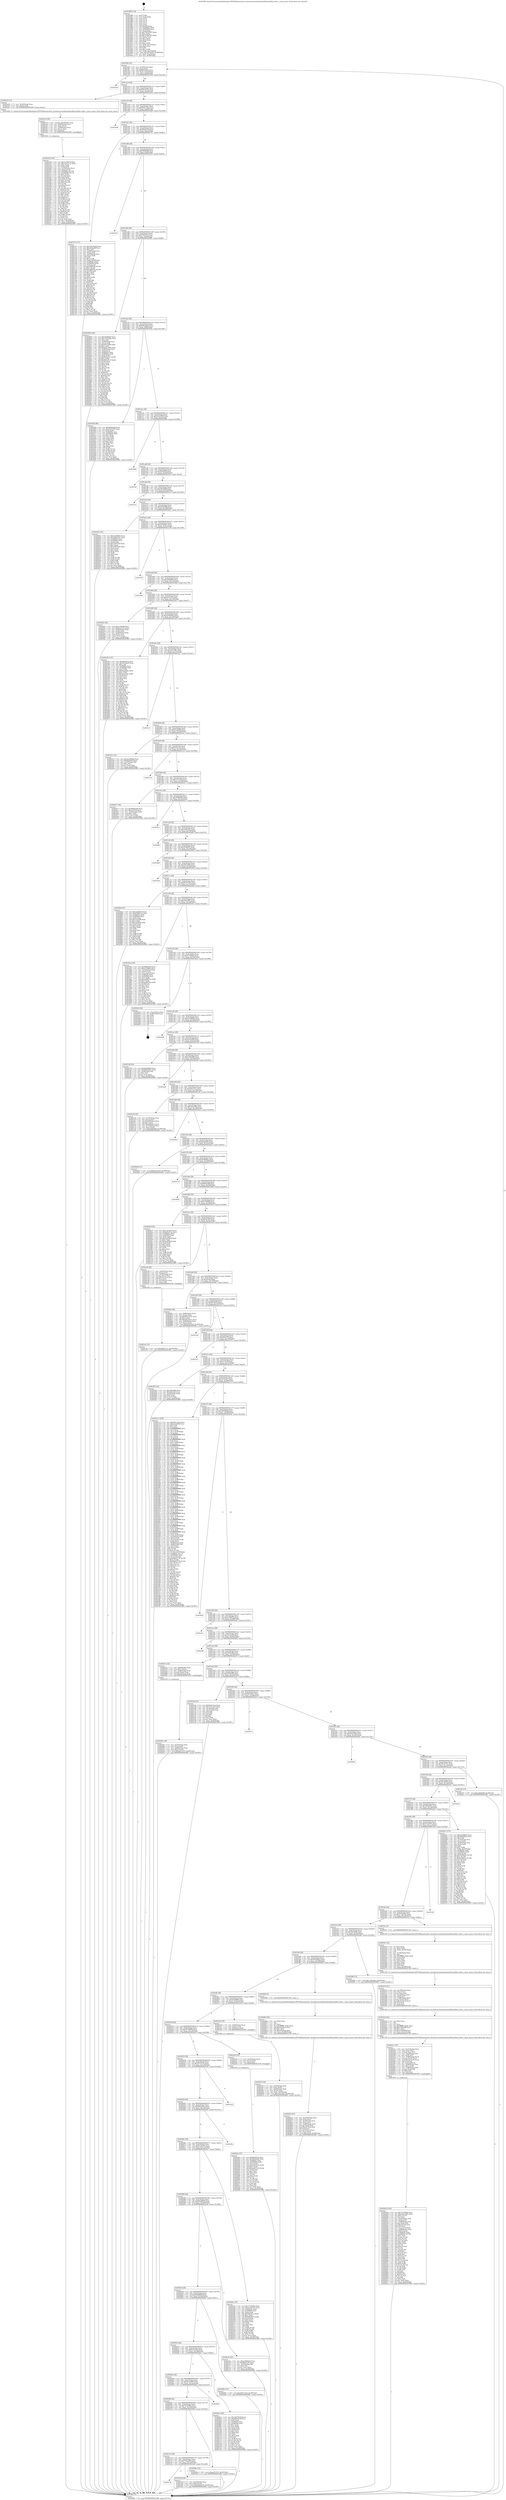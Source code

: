 digraph "0x401980" {
  label = "0x401980 (/mnt/c/Users/mathe/Desktop/tcc/POCII/binaries/extr_linuxdriversmediausbem28xxem28xx-video.c_norm_maxw_Final-ollvm.out::main(0))"
  labelloc = "t"
  node[shape=record]

  Entry [label="",width=0.3,height=0.3,shape=circle,fillcolor=black,style=filled]
  "0x4019f4" [label="{
     0x4019f4 [32]\l
     | [instrs]\l
     &nbsp;&nbsp;0x4019f4 \<+6\>: mov -0xc8(%rbp),%eax\l
     &nbsp;&nbsp;0x4019fa \<+2\>: mov %eax,%ecx\l
     &nbsp;&nbsp;0x4019fc \<+6\>: sub $0x805e5d54,%ecx\l
     &nbsp;&nbsp;0x401a02 \<+6\>: mov %eax,-0xdc(%rbp)\l
     &nbsp;&nbsp;0x401a08 \<+6\>: mov %ecx,-0xe0(%rbp)\l
     &nbsp;&nbsp;0x401a0e \<+6\>: je 00000000004033d4 \<main+0x1a54\>\l
  }"]
  "0x4033d4" [label="{
     0x4033d4\l
  }", style=dashed]
  "0x401a14" [label="{
     0x401a14 [28]\l
     | [instrs]\l
     &nbsp;&nbsp;0x401a14 \<+5\>: jmp 0000000000401a19 \<main+0x99\>\l
     &nbsp;&nbsp;0x401a19 \<+6\>: mov -0xdc(%rbp),%eax\l
     &nbsp;&nbsp;0x401a1f \<+5\>: sub $0x8361d7dc,%eax\l
     &nbsp;&nbsp;0x401a24 \<+6\>: mov %eax,-0xe4(%rbp)\l
     &nbsp;&nbsp;0x401a2a \<+6\>: je 0000000000402a24 \<main+0x10a4\>\l
  }"]
  Exit [label="",width=0.3,height=0.3,shape=circle,fillcolor=black,style=filled,peripheries=2]
  "0x402a24" [label="{
     0x402a24 [15]\l
     | [instrs]\l
     &nbsp;&nbsp;0x402a24 \<+7\>: mov -0xa0(%rbp),%rax\l
     &nbsp;&nbsp;0x402a2b \<+3\>: mov (%rax),%rdi\l
     &nbsp;&nbsp;0x402a2e \<+5\>: call 0000000000401600 \<norm_maxw\>\l
     | [calls]\l
     &nbsp;&nbsp;0x401600 \{1\} (/mnt/c/Users/mathe/Desktop/tcc/POCII/binaries/extr_linuxdriversmediausbem28xxem28xx-video.c_norm_maxw_Final-ollvm.out::norm_maxw)\l
  }"]
  "0x401a30" [label="{
     0x401a30 [28]\l
     | [instrs]\l
     &nbsp;&nbsp;0x401a30 \<+5\>: jmp 0000000000401a35 \<main+0xb5\>\l
     &nbsp;&nbsp;0x401a35 \<+6\>: mov -0xdc(%rbp),%eax\l
     &nbsp;&nbsp;0x401a3b \<+5\>: sub $0x83d11bea,%eax\l
     &nbsp;&nbsp;0x401a40 \<+6\>: mov %eax,-0xe8(%rbp)\l
     &nbsp;&nbsp;0x401a46 \<+6\>: je 00000000004034d8 \<main+0x1b58\>\l
  }"]
  "0x402130" [label="{
     0x402130\l
  }", style=dashed]
  "0x4034d8" [label="{
     0x4034d8\l
  }", style=dashed]
  "0x401a4c" [label="{
     0x401a4c [28]\l
     | [instrs]\l
     &nbsp;&nbsp;0x401a4c \<+5\>: jmp 0000000000401a51 \<main+0xd1\>\l
     &nbsp;&nbsp;0x401a51 \<+6\>: mov -0xdc(%rbp),%eax\l
     &nbsp;&nbsp;0x401a57 \<+5\>: sub $0x8840414f,%eax\l
     &nbsp;&nbsp;0x401a5c \<+6\>: mov %eax,-0xec(%rbp)\l
     &nbsp;&nbsp;0x401a62 \<+6\>: je 0000000000402737 \<main+0xdb7\>\l
  }"]
  "0x4033e8" [label="{
     0x4033e8 [28]\l
     | [instrs]\l
     &nbsp;&nbsp;0x4033e8 \<+7\>: mov -0xc0(%rbp),%rax\l
     &nbsp;&nbsp;0x4033ef \<+6\>: movl $0x0,(%rax)\l
     &nbsp;&nbsp;0x4033f5 \<+10\>: movl $0x9d6ede10,-0xc8(%rbp)\l
     &nbsp;&nbsp;0x4033ff \<+5\>: jmp 0000000000403881 \<main+0x1f01\>\l
  }"]
  "0x402737" [label="{
     0x402737 [177]\l
     | [instrs]\l
     &nbsp;&nbsp;0x402737 \<+5\>: mov $0x18576638,%eax\l
     &nbsp;&nbsp;0x40273c \<+5\>: mov $0xe618a48f,%ecx\l
     &nbsp;&nbsp;0x402741 \<+2\>: mov $0x1,%dl\l
     &nbsp;&nbsp;0x402743 \<+7\>: mov -0x88(%rbp),%rsi\l
     &nbsp;&nbsp;0x40274a \<+2\>: mov (%rsi),%edi\l
     &nbsp;&nbsp;0x40274c \<+7\>: mov -0x90(%rbp),%rsi\l
     &nbsp;&nbsp;0x402753 \<+2\>: cmp (%rsi),%edi\l
     &nbsp;&nbsp;0x402755 \<+4\>: setl %r8b\l
     &nbsp;&nbsp;0x402759 \<+4\>: and $0x1,%r8b\l
     &nbsp;&nbsp;0x40275d \<+4\>: mov %r8b,-0x2f(%rbp)\l
     &nbsp;&nbsp;0x402761 \<+7\>: mov 0x40605c,%edi\l
     &nbsp;&nbsp;0x402768 \<+8\>: mov 0x406060,%r9d\l
     &nbsp;&nbsp;0x402770 \<+3\>: mov %edi,%r10d\l
     &nbsp;&nbsp;0x402773 \<+7\>: sub $0xedf8f78e,%r10d\l
     &nbsp;&nbsp;0x40277a \<+4\>: sub $0x1,%r10d\l
     &nbsp;&nbsp;0x40277e \<+7\>: add $0xedf8f78e,%r10d\l
     &nbsp;&nbsp;0x402785 \<+4\>: imul %r10d,%edi\l
     &nbsp;&nbsp;0x402789 \<+3\>: and $0x1,%edi\l
     &nbsp;&nbsp;0x40278c \<+3\>: cmp $0x0,%edi\l
     &nbsp;&nbsp;0x40278f \<+4\>: sete %r8b\l
     &nbsp;&nbsp;0x402793 \<+4\>: cmp $0xa,%r9d\l
     &nbsp;&nbsp;0x402797 \<+4\>: setl %r11b\l
     &nbsp;&nbsp;0x40279b \<+3\>: mov %r8b,%bl\l
     &nbsp;&nbsp;0x40279e \<+3\>: xor $0xff,%bl\l
     &nbsp;&nbsp;0x4027a1 \<+3\>: mov %r11b,%r14b\l
     &nbsp;&nbsp;0x4027a4 \<+4\>: xor $0xff,%r14b\l
     &nbsp;&nbsp;0x4027a8 \<+3\>: xor $0x0,%dl\l
     &nbsp;&nbsp;0x4027ab \<+3\>: mov %bl,%r15b\l
     &nbsp;&nbsp;0x4027ae \<+4\>: and $0x0,%r15b\l
     &nbsp;&nbsp;0x4027b2 \<+3\>: and %dl,%r8b\l
     &nbsp;&nbsp;0x4027b5 \<+3\>: mov %r14b,%r12b\l
     &nbsp;&nbsp;0x4027b8 \<+4\>: and $0x0,%r12b\l
     &nbsp;&nbsp;0x4027bc \<+3\>: and %dl,%r11b\l
     &nbsp;&nbsp;0x4027bf \<+3\>: or %r8b,%r15b\l
     &nbsp;&nbsp;0x4027c2 \<+3\>: or %r11b,%r12b\l
     &nbsp;&nbsp;0x4027c5 \<+3\>: xor %r12b,%r15b\l
     &nbsp;&nbsp;0x4027c8 \<+3\>: or %r14b,%bl\l
     &nbsp;&nbsp;0x4027cb \<+3\>: xor $0xff,%bl\l
     &nbsp;&nbsp;0x4027ce \<+3\>: or $0x0,%dl\l
     &nbsp;&nbsp;0x4027d1 \<+2\>: and %dl,%bl\l
     &nbsp;&nbsp;0x4027d3 \<+3\>: or %bl,%r15b\l
     &nbsp;&nbsp;0x4027d6 \<+4\>: test $0x1,%r15b\l
     &nbsp;&nbsp;0x4027da \<+3\>: cmovne %ecx,%eax\l
     &nbsp;&nbsp;0x4027dd \<+6\>: mov %eax,-0xc8(%rbp)\l
     &nbsp;&nbsp;0x4027e3 \<+5\>: jmp 0000000000403881 \<main+0x1f01\>\l
  }"]
  "0x401a68" [label="{
     0x401a68 [28]\l
     | [instrs]\l
     &nbsp;&nbsp;0x401a68 \<+5\>: jmp 0000000000401a6d \<main+0xed\>\l
     &nbsp;&nbsp;0x401a6d \<+6\>: mov -0xdc(%rbp),%eax\l
     &nbsp;&nbsp;0x401a73 \<+5\>: sub $0x94f9dc96,%eax\l
     &nbsp;&nbsp;0x401a78 \<+6\>: mov %eax,-0xf0(%rbp)\l
     &nbsp;&nbsp;0x401a7e \<+6\>: je 0000000000402435 \<main+0xab5\>\l
  }"]
  "0x402d2a" [label="{
     0x402d2a [97]\l
     | [instrs]\l
     &nbsp;&nbsp;0x402d2a \<+5\>: mov $0xb60d374,%ecx\l
     &nbsp;&nbsp;0x402d2f \<+5\>: mov $0x56fc40d6,%edx\l
     &nbsp;&nbsp;0x402d34 \<+7\>: mov 0x40605c,%esi\l
     &nbsp;&nbsp;0x402d3b \<+8\>: mov 0x406060,%r8d\l
     &nbsp;&nbsp;0x402d43 \<+3\>: mov %esi,%r9d\l
     &nbsp;&nbsp;0x402d46 \<+7\>: sub $0x3a814133,%r9d\l
     &nbsp;&nbsp;0x402d4d \<+4\>: sub $0x1,%r9d\l
     &nbsp;&nbsp;0x402d51 \<+7\>: add $0x3a814133,%r9d\l
     &nbsp;&nbsp;0x402d58 \<+4\>: imul %r9d,%esi\l
     &nbsp;&nbsp;0x402d5c \<+3\>: and $0x1,%esi\l
     &nbsp;&nbsp;0x402d5f \<+3\>: cmp $0x0,%esi\l
     &nbsp;&nbsp;0x402d62 \<+4\>: sete %r10b\l
     &nbsp;&nbsp;0x402d66 \<+4\>: cmp $0xa,%r8d\l
     &nbsp;&nbsp;0x402d6a \<+4\>: setl %r11b\l
     &nbsp;&nbsp;0x402d6e \<+3\>: mov %r10b,%bl\l
     &nbsp;&nbsp;0x402d71 \<+3\>: and %r11b,%bl\l
     &nbsp;&nbsp;0x402d74 \<+3\>: xor %r11b,%r10b\l
     &nbsp;&nbsp;0x402d77 \<+3\>: or %r10b,%bl\l
     &nbsp;&nbsp;0x402d7a \<+3\>: test $0x1,%bl\l
     &nbsp;&nbsp;0x402d7d \<+3\>: cmovne %edx,%ecx\l
     &nbsp;&nbsp;0x402d80 \<+6\>: mov %ecx,-0xc8(%rbp)\l
     &nbsp;&nbsp;0x402d86 \<+5\>: jmp 0000000000403881 \<main+0x1f01\>\l
  }"]
  "0x402435" [label="{
     0x402435\l
  }", style=dashed]
  "0x401a84" [label="{
     0x401a84 [28]\l
     | [instrs]\l
     &nbsp;&nbsp;0x401a84 \<+5\>: jmp 0000000000401a89 \<main+0x109\>\l
     &nbsp;&nbsp;0x401a89 \<+6\>: mov -0xdc(%rbp),%eax\l
     &nbsp;&nbsp;0x401a8f \<+5\>: sub $0x978947c2,%eax\l
     &nbsp;&nbsp;0x401a94 \<+6\>: mov %eax,-0xf4(%rbp)\l
     &nbsp;&nbsp;0x401a9a \<+6\>: je 0000000000402906 \<main+0xf86\>\l
  }"]
  "0x402c4c" [label="{
     0x402c4c [15]\l
     | [instrs]\l
     &nbsp;&nbsp;0x402c4c \<+10\>: movl $0xe92e71cc,-0xc8(%rbp)\l
     &nbsp;&nbsp;0x402c56 \<+5\>: jmp 0000000000403881 \<main+0x1f01\>\l
  }"]
  "0x402906" [label="{
     0x402906 [180]\l
     | [instrs]\l
     &nbsp;&nbsp;0x402906 \<+5\>: mov $0xcf2d9d55,%eax\l
     &nbsp;&nbsp;0x40290b \<+5\>: mov $0x7102389a,%ecx\l
     &nbsp;&nbsp;0x402910 \<+2\>: mov $0x1,%dl\l
     &nbsp;&nbsp;0x402912 \<+7\>: mov -0x98(%rbp),%rsi\l
     &nbsp;&nbsp;0x402919 \<+2\>: mov (%rsi),%edi\l
     &nbsp;&nbsp;0x40291b \<+6\>: sub $0xb031a966,%edi\l
     &nbsp;&nbsp;0x402921 \<+3\>: add $0x1,%edi\l
     &nbsp;&nbsp;0x402924 \<+6\>: add $0xb031a966,%edi\l
     &nbsp;&nbsp;0x40292a \<+7\>: mov -0x98(%rbp),%rsi\l
     &nbsp;&nbsp;0x402931 \<+2\>: mov %edi,(%rsi)\l
     &nbsp;&nbsp;0x402933 \<+7\>: mov 0x40605c,%edi\l
     &nbsp;&nbsp;0x40293a \<+8\>: mov 0x406060,%r8d\l
     &nbsp;&nbsp;0x402942 \<+3\>: mov %edi,%r9d\l
     &nbsp;&nbsp;0x402945 \<+7\>: sub $0x901bd7a7,%r9d\l
     &nbsp;&nbsp;0x40294c \<+4\>: sub $0x1,%r9d\l
     &nbsp;&nbsp;0x402950 \<+7\>: add $0x901bd7a7,%r9d\l
     &nbsp;&nbsp;0x402957 \<+4\>: imul %r9d,%edi\l
     &nbsp;&nbsp;0x40295b \<+3\>: and $0x1,%edi\l
     &nbsp;&nbsp;0x40295e \<+3\>: cmp $0x0,%edi\l
     &nbsp;&nbsp;0x402961 \<+4\>: sete %r10b\l
     &nbsp;&nbsp;0x402965 \<+4\>: cmp $0xa,%r8d\l
     &nbsp;&nbsp;0x402969 \<+4\>: setl %r11b\l
     &nbsp;&nbsp;0x40296d \<+3\>: mov %r10b,%bl\l
     &nbsp;&nbsp;0x402970 \<+3\>: xor $0xff,%bl\l
     &nbsp;&nbsp;0x402973 \<+3\>: mov %r11b,%r14b\l
     &nbsp;&nbsp;0x402976 \<+4\>: xor $0xff,%r14b\l
     &nbsp;&nbsp;0x40297a \<+3\>: xor $0x1,%dl\l
     &nbsp;&nbsp;0x40297d \<+3\>: mov %bl,%r15b\l
     &nbsp;&nbsp;0x402980 \<+4\>: and $0xff,%r15b\l
     &nbsp;&nbsp;0x402984 \<+3\>: and %dl,%r10b\l
     &nbsp;&nbsp;0x402987 \<+3\>: mov %r14b,%r12b\l
     &nbsp;&nbsp;0x40298a \<+4\>: and $0xff,%r12b\l
     &nbsp;&nbsp;0x40298e \<+3\>: and %dl,%r11b\l
     &nbsp;&nbsp;0x402991 \<+3\>: or %r10b,%r15b\l
     &nbsp;&nbsp;0x402994 \<+3\>: or %r11b,%r12b\l
     &nbsp;&nbsp;0x402997 \<+3\>: xor %r12b,%r15b\l
     &nbsp;&nbsp;0x40299a \<+3\>: or %r14b,%bl\l
     &nbsp;&nbsp;0x40299d \<+3\>: xor $0xff,%bl\l
     &nbsp;&nbsp;0x4029a0 \<+3\>: or $0x1,%dl\l
     &nbsp;&nbsp;0x4029a3 \<+2\>: and %dl,%bl\l
     &nbsp;&nbsp;0x4029a5 \<+3\>: or %bl,%r15b\l
     &nbsp;&nbsp;0x4029a8 \<+4\>: test $0x1,%r15b\l
     &nbsp;&nbsp;0x4029ac \<+3\>: cmovne %ecx,%eax\l
     &nbsp;&nbsp;0x4029af \<+6\>: mov %eax,-0xc8(%rbp)\l
     &nbsp;&nbsp;0x4029b5 \<+5\>: jmp 0000000000403881 \<main+0x1f01\>\l
  }"]
  "0x401aa0" [label="{
     0x401aa0 [28]\l
     | [instrs]\l
     &nbsp;&nbsp;0x401aa0 \<+5\>: jmp 0000000000401aa5 \<main+0x125\>\l
     &nbsp;&nbsp;0x401aa5 \<+6\>: mov -0xdc(%rbp),%eax\l
     &nbsp;&nbsp;0x401aab \<+5\>: sub $0x9d6ede10,%eax\l
     &nbsp;&nbsp;0x401ab0 \<+6\>: mov %eax,-0xf8(%rbp)\l
     &nbsp;&nbsp;0x401ab6 \<+6\>: je 0000000000403404 \<main+0x1a84\>\l
  }"]
  "0x402a50" [label="{
     0x402a50 [162]\l
     | [instrs]\l
     &nbsp;&nbsp;0x402a50 \<+5\>: mov $0x7ce5a07d,%esi\l
     &nbsp;&nbsp;0x402a55 \<+5\>: mov $0x35a2713c,%edx\l
     &nbsp;&nbsp;0x402a5a \<+3\>: mov $0x1,%r8b\l
     &nbsp;&nbsp;0x402a5d \<+3\>: xor %r9d,%r9d\l
     &nbsp;&nbsp;0x402a60 \<+4\>: mov -0x78(%rbp),%rcx\l
     &nbsp;&nbsp;0x402a64 \<+6\>: movl $0x0,(%rcx)\l
     &nbsp;&nbsp;0x402a6a \<+8\>: mov 0x40605c,%r10d\l
     &nbsp;&nbsp;0x402a72 \<+8\>: mov 0x406060,%r11d\l
     &nbsp;&nbsp;0x402a7a \<+4\>: sub $0x1,%r9d\l
     &nbsp;&nbsp;0x402a7e \<+3\>: mov %r10d,%ebx\l
     &nbsp;&nbsp;0x402a81 \<+3\>: add %r9d,%ebx\l
     &nbsp;&nbsp;0x402a84 \<+4\>: imul %ebx,%r10d\l
     &nbsp;&nbsp;0x402a88 \<+4\>: and $0x1,%r10d\l
     &nbsp;&nbsp;0x402a8c \<+4\>: cmp $0x0,%r10d\l
     &nbsp;&nbsp;0x402a90 \<+4\>: sete %r14b\l
     &nbsp;&nbsp;0x402a94 \<+4\>: cmp $0xa,%r11d\l
     &nbsp;&nbsp;0x402a98 \<+4\>: setl %r15b\l
     &nbsp;&nbsp;0x402a9c \<+3\>: mov %r14b,%r12b\l
     &nbsp;&nbsp;0x402a9f \<+4\>: xor $0xff,%r12b\l
     &nbsp;&nbsp;0x402aa3 \<+3\>: mov %r15b,%r13b\l
     &nbsp;&nbsp;0x402aa6 \<+4\>: xor $0xff,%r13b\l
     &nbsp;&nbsp;0x402aaa \<+4\>: xor $0x1,%r8b\l
     &nbsp;&nbsp;0x402aae \<+3\>: mov %r12b,%cl\l
     &nbsp;&nbsp;0x402ab1 \<+3\>: and $0xff,%cl\l
     &nbsp;&nbsp;0x402ab4 \<+3\>: and %r8b,%r14b\l
     &nbsp;&nbsp;0x402ab7 \<+3\>: mov %r13b,%dil\l
     &nbsp;&nbsp;0x402aba \<+4\>: and $0xff,%dil\l
     &nbsp;&nbsp;0x402abe \<+3\>: and %r8b,%r15b\l
     &nbsp;&nbsp;0x402ac1 \<+3\>: or %r14b,%cl\l
     &nbsp;&nbsp;0x402ac4 \<+3\>: or %r15b,%dil\l
     &nbsp;&nbsp;0x402ac7 \<+3\>: xor %dil,%cl\l
     &nbsp;&nbsp;0x402aca \<+3\>: or %r13b,%r12b\l
     &nbsp;&nbsp;0x402acd \<+4\>: xor $0xff,%r12b\l
     &nbsp;&nbsp;0x402ad1 \<+4\>: or $0x1,%r8b\l
     &nbsp;&nbsp;0x402ad5 \<+3\>: and %r8b,%r12b\l
     &nbsp;&nbsp;0x402ad8 \<+3\>: or %r12b,%cl\l
     &nbsp;&nbsp;0x402adb \<+3\>: test $0x1,%cl\l
     &nbsp;&nbsp;0x402ade \<+3\>: cmovne %edx,%esi\l
     &nbsp;&nbsp;0x402ae1 \<+6\>: mov %esi,-0xc8(%rbp)\l
     &nbsp;&nbsp;0x402ae7 \<+6\>: mov %eax,-0x204(%rbp)\l
     &nbsp;&nbsp;0x402aed \<+5\>: jmp 0000000000403881 \<main+0x1f01\>\l
  }"]
  "0x403404" [label="{
     0x403404 [86]\l
     | [instrs]\l
     &nbsp;&nbsp;0x403404 \<+5\>: mov $0xf60b0a48,%eax\l
     &nbsp;&nbsp;0x403409 \<+5\>: mov $0xe05e29f7,%ecx\l
     &nbsp;&nbsp;0x40340e \<+2\>: xor %edx,%edx\l
     &nbsp;&nbsp;0x403410 \<+7\>: mov 0x40605c,%esi\l
     &nbsp;&nbsp;0x403417 \<+7\>: mov 0x406060,%edi\l
     &nbsp;&nbsp;0x40341e \<+3\>: sub $0x1,%edx\l
     &nbsp;&nbsp;0x403421 \<+3\>: mov %esi,%r8d\l
     &nbsp;&nbsp;0x403424 \<+3\>: add %edx,%r8d\l
     &nbsp;&nbsp;0x403427 \<+4\>: imul %r8d,%esi\l
     &nbsp;&nbsp;0x40342b \<+3\>: and $0x1,%esi\l
     &nbsp;&nbsp;0x40342e \<+3\>: cmp $0x0,%esi\l
     &nbsp;&nbsp;0x403431 \<+4\>: sete %r9b\l
     &nbsp;&nbsp;0x403435 \<+3\>: cmp $0xa,%edi\l
     &nbsp;&nbsp;0x403438 \<+4\>: setl %r10b\l
     &nbsp;&nbsp;0x40343c \<+3\>: mov %r9b,%r11b\l
     &nbsp;&nbsp;0x40343f \<+3\>: and %r10b,%r11b\l
     &nbsp;&nbsp;0x403442 \<+3\>: xor %r10b,%r9b\l
     &nbsp;&nbsp;0x403445 \<+3\>: or %r9b,%r11b\l
     &nbsp;&nbsp;0x403448 \<+4\>: test $0x1,%r11b\l
     &nbsp;&nbsp;0x40344c \<+3\>: cmovne %ecx,%eax\l
     &nbsp;&nbsp;0x40344f \<+6\>: mov %eax,-0xc8(%rbp)\l
     &nbsp;&nbsp;0x403455 \<+5\>: jmp 0000000000403881 \<main+0x1f01\>\l
  }"]
  "0x401abc" [label="{
     0x401abc [28]\l
     | [instrs]\l
     &nbsp;&nbsp;0x401abc \<+5\>: jmp 0000000000401ac1 \<main+0x141\>\l
     &nbsp;&nbsp;0x401ac1 \<+6\>: mov -0xdc(%rbp),%eax\l
     &nbsp;&nbsp;0x401ac7 \<+5\>: sub $0x9e321905,%eax\l
     &nbsp;&nbsp;0x401acc \<+6\>: mov %eax,-0xfc(%rbp)\l
     &nbsp;&nbsp;0x401ad2 \<+6\>: je 0000000000403008 \<main+0x1688\>\l
  }"]
  "0x402a33" [label="{
     0x402a33 [29]\l
     | [instrs]\l
     &nbsp;&nbsp;0x402a33 \<+10\>: movabs $0x4040d1,%rdi\l
     &nbsp;&nbsp;0x402a3d \<+4\>: mov -0x80(%rbp),%rcx\l
     &nbsp;&nbsp;0x402a41 \<+2\>: mov %eax,(%rcx)\l
     &nbsp;&nbsp;0x402a43 \<+4\>: mov -0x80(%rbp),%rcx\l
     &nbsp;&nbsp;0x402a47 \<+2\>: mov (%rcx),%esi\l
     &nbsp;&nbsp;0x402a49 \<+2\>: mov $0x0,%al\l
     &nbsp;&nbsp;0x402a4b \<+5\>: call 0000000000401040 \<printf@plt\>\l
     | [calls]\l
     &nbsp;&nbsp;0x401040 \{1\} (unknown)\l
  }"]
  "0x403008" [label="{
     0x403008\l
  }", style=dashed]
  "0x401ad8" [label="{
     0x401ad8 [28]\l
     | [instrs]\l
     &nbsp;&nbsp;0x401ad8 \<+5\>: jmp 0000000000401add \<main+0x15d\>\l
     &nbsp;&nbsp;0x401add \<+6\>: mov -0xdc(%rbp),%eax\l
     &nbsp;&nbsp;0x401ae3 \<+5\>: sub $0x9fa45b5f,%eax\l
     &nbsp;&nbsp;0x401ae8 \<+6\>: mov %eax,-0x100(%rbp)\l
     &nbsp;&nbsp;0x401aee \<+6\>: je 00000000004023bf \<main+0xa3f\>\l
  }"]
  "0x402114" [label="{
     0x402114 [28]\l
     | [instrs]\l
     &nbsp;&nbsp;0x402114 \<+5\>: jmp 0000000000402119 \<main+0x799\>\l
     &nbsp;&nbsp;0x402119 \<+6\>: mov -0xdc(%rbp),%eax\l
     &nbsp;&nbsp;0x40211f \<+5\>: sub $0x71f0a2db,%eax\l
     &nbsp;&nbsp;0x402124 \<+6\>: mov %eax,-0x1e4(%rbp)\l
     &nbsp;&nbsp;0x40212a \<+6\>: je 00000000004033e8 \<main+0x1a68\>\l
  }"]
  "0x4023bf" [label="{
     0x4023bf\l
  }", style=dashed]
  "0x401af4" [label="{
     0x401af4 [28]\l
     | [instrs]\l
     &nbsp;&nbsp;0x401af4 \<+5\>: jmp 0000000000401af9 \<main+0x179\>\l
     &nbsp;&nbsp;0x401af9 \<+6\>: mov -0xdc(%rbp),%eax\l
     &nbsp;&nbsp;0x401aff \<+5\>: sub $0xa0fedb88,%eax\l
     &nbsp;&nbsp;0x401b04 \<+6\>: mov %eax,-0x104(%rbp)\l
     &nbsp;&nbsp;0x401b0a \<+6\>: je 00000000004033c5 \<main+0x1a45\>\l
  }"]
  "0x4029ba" [label="{
     0x4029ba [15]\l
     | [instrs]\l
     &nbsp;&nbsp;0x4029ba \<+10\>: movl $0xaaf7a315,-0xc8(%rbp)\l
     &nbsp;&nbsp;0x4029c4 \<+5\>: jmp 0000000000403881 \<main+0x1f01\>\l
  }"]
  "0x4033c5" [label="{
     0x4033c5\l
  }", style=dashed]
  "0x401b10" [label="{
     0x401b10 [28]\l
     | [instrs]\l
     &nbsp;&nbsp;0x401b10 \<+5\>: jmp 0000000000401b15 \<main+0x195\>\l
     &nbsp;&nbsp;0x401b15 \<+6\>: mov -0xdc(%rbp),%eax\l
     &nbsp;&nbsp;0x401b1b \<+5\>: sub $0xa4b65d6f,%eax\l
     &nbsp;&nbsp;0x401b20 \<+6\>: mov %eax,-0x108(%rbp)\l
     &nbsp;&nbsp;0x401b26 \<+6\>: je 0000000000402b01 \<main+0x1181\>\l
  }"]
  "0x4020f8" [label="{
     0x4020f8 [28]\l
     | [instrs]\l
     &nbsp;&nbsp;0x4020f8 \<+5\>: jmp 00000000004020fd \<main+0x77d\>\l
     &nbsp;&nbsp;0x4020fd \<+6\>: mov -0xdc(%rbp),%eax\l
     &nbsp;&nbsp;0x402103 \<+5\>: sub $0x7102389a,%eax\l
     &nbsp;&nbsp;0x402108 \<+6\>: mov %eax,-0x1e0(%rbp)\l
     &nbsp;&nbsp;0x40210e \<+6\>: je 00000000004029ba \<main+0x103a\>\l
  }"]
  "0x402b01" [label="{
     0x402b01 [91]\l
     | [instrs]\l
     &nbsp;&nbsp;0x402b01 \<+5\>: mov $0xe5248663,%eax\l
     &nbsp;&nbsp;0x402b06 \<+5\>: mov $0x3965d3b7,%ecx\l
     &nbsp;&nbsp;0x402b0b \<+7\>: mov 0x40605c,%edx\l
     &nbsp;&nbsp;0x402b12 \<+7\>: mov 0x406060,%esi\l
     &nbsp;&nbsp;0x402b19 \<+2\>: mov %edx,%edi\l
     &nbsp;&nbsp;0x402b1b \<+6\>: add $0x53597430,%edi\l
     &nbsp;&nbsp;0x402b21 \<+3\>: sub $0x1,%edi\l
     &nbsp;&nbsp;0x402b24 \<+6\>: sub $0x53597430,%edi\l
     &nbsp;&nbsp;0x402b2a \<+3\>: imul %edi,%edx\l
     &nbsp;&nbsp;0x402b2d \<+3\>: and $0x1,%edx\l
     &nbsp;&nbsp;0x402b30 \<+3\>: cmp $0x0,%edx\l
     &nbsp;&nbsp;0x402b33 \<+4\>: sete %r8b\l
     &nbsp;&nbsp;0x402b37 \<+3\>: cmp $0xa,%esi\l
     &nbsp;&nbsp;0x402b3a \<+4\>: setl %r9b\l
     &nbsp;&nbsp;0x402b3e \<+3\>: mov %r8b,%r10b\l
     &nbsp;&nbsp;0x402b41 \<+3\>: and %r9b,%r10b\l
     &nbsp;&nbsp;0x402b44 \<+3\>: xor %r9b,%r8b\l
     &nbsp;&nbsp;0x402b47 \<+3\>: or %r8b,%r10b\l
     &nbsp;&nbsp;0x402b4a \<+4\>: test $0x1,%r10b\l
     &nbsp;&nbsp;0x402b4e \<+3\>: cmovne %ecx,%eax\l
     &nbsp;&nbsp;0x402b51 \<+6\>: mov %eax,-0xc8(%rbp)\l
     &nbsp;&nbsp;0x402b57 \<+5\>: jmp 0000000000403881 \<main+0x1f01\>\l
  }"]
  "0x401b2c" [label="{
     0x401b2c [28]\l
     | [instrs]\l
     &nbsp;&nbsp;0x401b2c \<+5\>: jmp 0000000000401b31 \<main+0x1b1\>\l
     &nbsp;&nbsp;0x401b31 \<+6\>: mov -0xdc(%rbp),%eax\l
     &nbsp;&nbsp;0x401b37 \<+5\>: sub $0xa5540ae7,%eax\l
     &nbsp;&nbsp;0x401b3c \<+6\>: mov %eax,-0x10c(%rbp)\l
     &nbsp;&nbsp;0x401b42 \<+6\>: je 0000000000403158 \<main+0x17d8\>\l
  }"]
  "0x403844" [label="{
     0x403844\l
  }", style=dashed]
  "0x403158" [label="{
     0x403158\l
  }", style=dashed]
  "0x401b48" [label="{
     0x401b48 [28]\l
     | [instrs]\l
     &nbsp;&nbsp;0x401b48 \<+5\>: jmp 0000000000401b4d \<main+0x1cd\>\l
     &nbsp;&nbsp;0x401b4d \<+6\>: mov -0xdc(%rbp),%eax\l
     &nbsp;&nbsp;0x401b53 \<+5\>: sub $0xa6fd9d4d,%eax\l
     &nbsp;&nbsp;0x401b58 \<+6\>: mov %eax,-0x110(%rbp)\l
     &nbsp;&nbsp;0x401b5e \<+6\>: je 00000000004030b6 \<main+0x1736\>\l
  }"]
  "0x402833" [label="{
     0x402833 [57]\l
     | [instrs]\l
     &nbsp;&nbsp;0x402833 \<+6\>: mov -0x200(%rbp),%ecx\l
     &nbsp;&nbsp;0x402839 \<+3\>: imul %eax,%ecx\l
     &nbsp;&nbsp;0x40283c \<+7\>: mov -0xa0(%rbp),%rsi\l
     &nbsp;&nbsp;0x402843 \<+3\>: mov (%rsi),%rsi\l
     &nbsp;&nbsp;0x402846 \<+7\>: mov -0x98(%rbp),%rdi\l
     &nbsp;&nbsp;0x40284d \<+3\>: movslq (%rdi),%rdi\l
     &nbsp;&nbsp;0x402850 \<+4\>: imul $0x18,%rdi,%rdi\l
     &nbsp;&nbsp;0x402854 \<+3\>: add %rdi,%rsi\l
     &nbsp;&nbsp;0x402857 \<+4\>: mov 0x10(%rsi),%rsi\l
     &nbsp;&nbsp;0x40285b \<+2\>: mov %ecx,(%rsi)\l
     &nbsp;&nbsp;0x40285d \<+10\>: movl $0xc4c64,-0xc8(%rbp)\l
     &nbsp;&nbsp;0x402867 \<+5\>: jmp 0000000000403881 \<main+0x1f01\>\l
  }"]
  "0x4030b6" [label="{
     0x4030b6\l
  }", style=dashed]
  "0x401b64" [label="{
     0x401b64 [28]\l
     | [instrs]\l
     &nbsp;&nbsp;0x401b64 \<+5\>: jmp 0000000000401b69 \<main+0x1e9\>\l
     &nbsp;&nbsp;0x401b69 \<+6\>: mov -0xdc(%rbp),%eax\l
     &nbsp;&nbsp;0x401b6f \<+5\>: sub $0xaaf7a315,%eax\l
     &nbsp;&nbsp;0x401b74 \<+6\>: mov %eax,-0x114(%rbp)\l
     &nbsp;&nbsp;0x401b7a \<+6\>: je 00000000004024b7 \<main+0xb37\>\l
  }"]
  "0x40280b" [label="{
     0x40280b [40]\l
     | [instrs]\l
     &nbsp;&nbsp;0x40280b \<+5\>: mov $0x2,%ecx\l
     &nbsp;&nbsp;0x402810 \<+1\>: cltd\l
     &nbsp;&nbsp;0x402811 \<+2\>: idiv %ecx\l
     &nbsp;&nbsp;0x402813 \<+6\>: imul $0xfffffffe,%edx,%ecx\l
     &nbsp;&nbsp;0x402819 \<+6\>: add $0xe2fadcee,%ecx\l
     &nbsp;&nbsp;0x40281f \<+3\>: add $0x1,%ecx\l
     &nbsp;&nbsp;0x402822 \<+6\>: sub $0xe2fadcee,%ecx\l
     &nbsp;&nbsp;0x402828 \<+6\>: mov %ecx,-0x200(%rbp)\l
     &nbsp;&nbsp;0x40282e \<+5\>: call 0000000000401160 \<next_i\>\l
     | [calls]\l
     &nbsp;&nbsp;0x401160 \{1\} (/mnt/c/Users/mathe/Desktop/tcc/POCII/binaries/extr_linuxdriversmediausbem28xxem28xx-video.c_norm_maxw_Final-ollvm.out::next_i)\l
  }"]
  "0x4024b7" [label="{
     0x4024b7 [42]\l
     | [instrs]\l
     &nbsp;&nbsp;0x4024b7 \<+5\>: mov $0xfc35009f,%eax\l
     &nbsp;&nbsp;0x4024bc \<+5\>: mov $0x61a4105a,%ecx\l
     &nbsp;&nbsp;0x4024c1 \<+7\>: mov -0x98(%rbp),%rdx\l
     &nbsp;&nbsp;0x4024c8 \<+2\>: mov (%rdx),%esi\l
     &nbsp;&nbsp;0x4024ca \<+7\>: mov -0xa8(%rbp),%rdx\l
     &nbsp;&nbsp;0x4024d1 \<+2\>: cmp (%rdx),%esi\l
     &nbsp;&nbsp;0x4024d3 \<+3\>: cmovl %ecx,%eax\l
     &nbsp;&nbsp;0x4024d6 \<+6\>: mov %eax,-0xc8(%rbp)\l
     &nbsp;&nbsp;0x4024dc \<+5\>: jmp 0000000000403881 \<main+0x1f01\>\l
  }"]
  "0x401b80" [label="{
     0x401b80 [28]\l
     | [instrs]\l
     &nbsp;&nbsp;0x401b80 \<+5\>: jmp 0000000000401b85 \<main+0x205\>\l
     &nbsp;&nbsp;0x401b85 \<+6\>: mov -0xdc(%rbp),%eax\l
     &nbsp;&nbsp;0x401b8b \<+5\>: sub $0xad3840a0,%eax\l
     &nbsp;&nbsp;0x401b90 \<+6\>: mov %eax,-0x118(%rbp)\l
     &nbsp;&nbsp;0x401b96 \<+6\>: je 0000000000402c85 \<main+0x1305\>\l
  }"]
  "0x4020dc" [label="{
     0x4020dc [28]\l
     | [instrs]\l
     &nbsp;&nbsp;0x4020dc \<+5\>: jmp 00000000004020e1 \<main+0x761\>\l
     &nbsp;&nbsp;0x4020e1 \<+6\>: mov -0xdc(%rbp),%eax\l
     &nbsp;&nbsp;0x4020e7 \<+5\>: sub $0x6e1ed599,%eax\l
     &nbsp;&nbsp;0x4020ec \<+6\>: mov %eax,-0x1dc(%rbp)\l
     &nbsp;&nbsp;0x4020f2 \<+6\>: je 0000000000403844 \<main+0x1ec4\>\l
  }"]
  "0x402c85" [label="{
     0x402c85 [147]\l
     | [instrs]\l
     &nbsp;&nbsp;0x402c85 \<+5\>: mov $0xb60d374,%eax\l
     &nbsp;&nbsp;0x402c8a \<+5\>: mov $0x5f144669,%ecx\l
     &nbsp;&nbsp;0x402c8f \<+2\>: mov $0x1,%dl\l
     &nbsp;&nbsp;0x402c91 \<+7\>: mov 0x40605c,%esi\l
     &nbsp;&nbsp;0x402c98 \<+7\>: mov 0x406060,%edi\l
     &nbsp;&nbsp;0x402c9f \<+3\>: mov %esi,%r8d\l
     &nbsp;&nbsp;0x402ca2 \<+7\>: add $0x9cee0a6c,%r8d\l
     &nbsp;&nbsp;0x402ca9 \<+4\>: sub $0x1,%r8d\l
     &nbsp;&nbsp;0x402cad \<+7\>: sub $0x9cee0a6c,%r8d\l
     &nbsp;&nbsp;0x402cb4 \<+4\>: imul %r8d,%esi\l
     &nbsp;&nbsp;0x402cb8 \<+3\>: and $0x1,%esi\l
     &nbsp;&nbsp;0x402cbb \<+3\>: cmp $0x0,%esi\l
     &nbsp;&nbsp;0x402cbe \<+4\>: sete %r9b\l
     &nbsp;&nbsp;0x402cc2 \<+3\>: cmp $0xa,%edi\l
     &nbsp;&nbsp;0x402cc5 \<+4\>: setl %r10b\l
     &nbsp;&nbsp;0x402cc9 \<+3\>: mov %r9b,%r11b\l
     &nbsp;&nbsp;0x402ccc \<+4\>: xor $0xff,%r11b\l
     &nbsp;&nbsp;0x402cd0 \<+3\>: mov %r10b,%bl\l
     &nbsp;&nbsp;0x402cd3 \<+3\>: xor $0xff,%bl\l
     &nbsp;&nbsp;0x402cd6 \<+3\>: xor $0x1,%dl\l
     &nbsp;&nbsp;0x402cd9 \<+3\>: mov %r11b,%r14b\l
     &nbsp;&nbsp;0x402cdc \<+4\>: and $0xff,%r14b\l
     &nbsp;&nbsp;0x402ce0 \<+3\>: and %dl,%r9b\l
     &nbsp;&nbsp;0x402ce3 \<+3\>: mov %bl,%r15b\l
     &nbsp;&nbsp;0x402ce6 \<+4\>: and $0xff,%r15b\l
     &nbsp;&nbsp;0x402cea \<+3\>: and %dl,%r10b\l
     &nbsp;&nbsp;0x402ced \<+3\>: or %r9b,%r14b\l
     &nbsp;&nbsp;0x402cf0 \<+3\>: or %r10b,%r15b\l
     &nbsp;&nbsp;0x402cf3 \<+3\>: xor %r15b,%r14b\l
     &nbsp;&nbsp;0x402cf6 \<+3\>: or %bl,%r11b\l
     &nbsp;&nbsp;0x402cf9 \<+4\>: xor $0xff,%r11b\l
     &nbsp;&nbsp;0x402cfd \<+3\>: or $0x1,%dl\l
     &nbsp;&nbsp;0x402d00 \<+3\>: and %dl,%r11b\l
     &nbsp;&nbsp;0x402d03 \<+3\>: or %r11b,%r14b\l
     &nbsp;&nbsp;0x402d06 \<+4\>: test $0x1,%r14b\l
     &nbsp;&nbsp;0x402d0a \<+3\>: cmovne %ecx,%eax\l
     &nbsp;&nbsp;0x402d0d \<+6\>: mov %eax,-0xc8(%rbp)\l
     &nbsp;&nbsp;0x402d13 \<+5\>: jmp 0000000000403881 \<main+0x1f01\>\l
  }"]
  "0x401b9c" [label="{
     0x401b9c [28]\l
     | [instrs]\l
     &nbsp;&nbsp;0x401b9c \<+5\>: jmp 0000000000401ba1 \<main+0x221\>\l
     &nbsp;&nbsp;0x401ba1 \<+6\>: mov -0xdc(%rbp),%eax\l
     &nbsp;&nbsp;0x401ba7 \<+5\>: sub $0xada7346c,%eax\l
     &nbsp;&nbsp;0x401bac \<+6\>: mov %eax,-0x11c(%rbp)\l
     &nbsp;&nbsp;0x401bb2 \<+6\>: je 00000000004033a7 \<main+0x1a27\>\l
  }"]
  "0x4026e1" [label="{
     0x4026e1 [86]\l
     | [instrs]\l
     &nbsp;&nbsp;0x4026e1 \<+5\>: mov $0x18576638,%eax\l
     &nbsp;&nbsp;0x4026e6 \<+5\>: mov $0x8840414f,%ecx\l
     &nbsp;&nbsp;0x4026eb \<+2\>: xor %edx,%edx\l
     &nbsp;&nbsp;0x4026ed \<+7\>: mov 0x40605c,%esi\l
     &nbsp;&nbsp;0x4026f4 \<+7\>: mov 0x406060,%edi\l
     &nbsp;&nbsp;0x4026fb \<+3\>: sub $0x1,%edx\l
     &nbsp;&nbsp;0x4026fe \<+3\>: mov %esi,%r8d\l
     &nbsp;&nbsp;0x402701 \<+3\>: add %edx,%r8d\l
     &nbsp;&nbsp;0x402704 \<+4\>: imul %r8d,%esi\l
     &nbsp;&nbsp;0x402708 \<+3\>: and $0x1,%esi\l
     &nbsp;&nbsp;0x40270b \<+3\>: cmp $0x0,%esi\l
     &nbsp;&nbsp;0x40270e \<+4\>: sete %r9b\l
     &nbsp;&nbsp;0x402712 \<+3\>: cmp $0xa,%edi\l
     &nbsp;&nbsp;0x402715 \<+4\>: setl %r10b\l
     &nbsp;&nbsp;0x402719 \<+3\>: mov %r9b,%r11b\l
     &nbsp;&nbsp;0x40271c \<+3\>: and %r10b,%r11b\l
     &nbsp;&nbsp;0x40271f \<+3\>: xor %r10b,%r9b\l
     &nbsp;&nbsp;0x402722 \<+3\>: or %r9b,%r11b\l
     &nbsp;&nbsp;0x402725 \<+4\>: test $0x1,%r11b\l
     &nbsp;&nbsp;0x402729 \<+3\>: cmovne %ecx,%eax\l
     &nbsp;&nbsp;0x40272c \<+6\>: mov %eax,-0xc8(%rbp)\l
     &nbsp;&nbsp;0x402732 \<+5\>: jmp 0000000000403881 \<main+0x1f01\>\l
  }"]
  "0x4033a7" [label="{
     0x4033a7\l
  }", style=dashed]
  "0x401bb8" [label="{
     0x401bb8 [28]\l
     | [instrs]\l
     &nbsp;&nbsp;0x401bb8 \<+5\>: jmp 0000000000401bbd \<main+0x23d\>\l
     &nbsp;&nbsp;0x401bbd \<+6\>: mov -0xdc(%rbp),%eax\l
     &nbsp;&nbsp;0x401bc3 \<+5\>: sub $0xb1eb4f58,%eax\l
     &nbsp;&nbsp;0x401bc8 \<+6\>: mov %eax,-0x120(%rbp)\l
     &nbsp;&nbsp;0x401bce \<+6\>: je 00000000004023a1 \<main+0xa21\>\l
  }"]
  "0x4020c0" [label="{
     0x4020c0 [28]\l
     | [instrs]\l
     &nbsp;&nbsp;0x4020c0 \<+5\>: jmp 00000000004020c5 \<main+0x745\>\l
     &nbsp;&nbsp;0x4020c5 \<+6\>: mov -0xdc(%rbp),%eax\l
     &nbsp;&nbsp;0x4020cb \<+5\>: sub $0x6c52c42d,%eax\l
     &nbsp;&nbsp;0x4020d0 \<+6\>: mov %eax,-0x1d8(%rbp)\l
     &nbsp;&nbsp;0x4020d6 \<+6\>: je 00000000004026e1 \<main+0xd61\>\l
  }"]
  "0x4023a1" [label="{
     0x4023a1 [30]\l
     | [instrs]\l
     &nbsp;&nbsp;0x4023a1 \<+5\>: mov $0x5e0568b8,%eax\l
     &nbsp;&nbsp;0x4023a6 \<+5\>: mov $0x9fa45b5f,%ecx\l
     &nbsp;&nbsp;0x4023ab \<+3\>: mov -0x35(%rbp),%dl\l
     &nbsp;&nbsp;0x4023ae \<+3\>: test $0x1,%dl\l
     &nbsp;&nbsp;0x4023b1 \<+3\>: cmovne %ecx,%eax\l
     &nbsp;&nbsp;0x4023b4 \<+6\>: mov %eax,-0xc8(%rbp)\l
     &nbsp;&nbsp;0x4023ba \<+5\>: jmp 0000000000403881 \<main+0x1f01\>\l
  }"]
  "0x401bd4" [label="{
     0x401bd4 [28]\l
     | [instrs]\l
     &nbsp;&nbsp;0x401bd4 \<+5\>: jmp 0000000000401bd9 \<main+0x259\>\l
     &nbsp;&nbsp;0x401bd9 \<+6\>: mov -0xdc(%rbp),%eax\l
     &nbsp;&nbsp;0x401bdf \<+5\>: sub $0xb1f211a3,%eax\l
     &nbsp;&nbsp;0x401be4 \<+6\>: mov %eax,-0x124(%rbp)\l
     &nbsp;&nbsp;0x401bea \<+6\>: je 00000000004031cb \<main+0x184b\>\l
  }"]
  "0x40289c" [label="{
     0x40289c [15]\l
     | [instrs]\l
     &nbsp;&nbsp;0x40289c \<+10\>: movl $0xd93712d4,-0xc8(%rbp)\l
     &nbsp;&nbsp;0x4028a6 \<+5\>: jmp 0000000000403881 \<main+0x1f01\>\l
  }"]
  "0x4031cb" [label="{
     0x4031cb\l
  }", style=dashed]
  "0x401bf0" [label="{
     0x401bf0 [28]\l
     | [instrs]\l
     &nbsp;&nbsp;0x401bf0 \<+5\>: jmp 0000000000401bf5 \<main+0x275\>\l
     &nbsp;&nbsp;0x401bf5 \<+6\>: mov -0xdc(%rbp),%eax\l
     &nbsp;&nbsp;0x401bfb \<+5\>: sub $0xc1811fed,%eax\l
     &nbsp;&nbsp;0x401c00 \<+6\>: mov %eax,-0x128(%rbp)\l
     &nbsp;&nbsp;0x401c06 \<+6\>: je 0000000000402417 \<main+0xa97\>\l
  }"]
  "0x4020a4" [label="{
     0x4020a4 [28]\l
     | [instrs]\l
     &nbsp;&nbsp;0x4020a4 \<+5\>: jmp 00000000004020a9 \<main+0x729\>\l
     &nbsp;&nbsp;0x4020a9 \<+6\>: mov -0xdc(%rbp),%eax\l
     &nbsp;&nbsp;0x4020af \<+5\>: sub $0x6ab68b69,%eax\l
     &nbsp;&nbsp;0x4020b4 \<+6\>: mov %eax,-0x1d4(%rbp)\l
     &nbsp;&nbsp;0x4020ba \<+6\>: je 000000000040289c \<main+0xf1c\>\l
  }"]
  "0x402417" [label="{
     0x402417 [30]\l
     | [instrs]\l
     &nbsp;&nbsp;0x402417 \<+5\>: mov $0x94f9dc96,%eax\l
     &nbsp;&nbsp;0x40241c \<+5\>: mov $0xee7012f,%ecx\l
     &nbsp;&nbsp;0x402421 \<+3\>: mov -0x34(%rbp),%edx\l
     &nbsp;&nbsp;0x402424 \<+3\>: cmp $0x1,%edx\l
     &nbsp;&nbsp;0x402427 \<+3\>: cmovl %ecx,%eax\l
     &nbsp;&nbsp;0x40242a \<+6\>: mov %eax,-0xc8(%rbp)\l
     &nbsp;&nbsp;0x402430 \<+5\>: jmp 0000000000403881 \<main+0x1f01\>\l
  }"]
  "0x401c0c" [label="{
     0x401c0c [28]\l
     | [instrs]\l
     &nbsp;&nbsp;0x401c0c \<+5\>: jmp 0000000000401c11 \<main+0x291\>\l
     &nbsp;&nbsp;0x401c11 \<+6\>: mov -0xdc(%rbp),%eax\l
     &nbsp;&nbsp;0x401c17 \<+5\>: sub $0xc898b40d,%eax\l
     &nbsp;&nbsp;0x401c1c \<+6\>: mov %eax,-0x12c(%rbp)\l
     &nbsp;&nbsp;0x401c22 \<+6\>: je 000000000040381a \<main+0x1e9a\>\l
  }"]
  "0x402c0a" [label="{
     0x402c0a [30]\l
     | [instrs]\l
     &nbsp;&nbsp;0x402c0a \<+5\>: mov $0xad3840a0,%eax\l
     &nbsp;&nbsp;0x402c0f \<+5\>: mov $0xfdb412f5,%ecx\l
     &nbsp;&nbsp;0x402c14 \<+3\>: mov -0x2e(%rbp),%dl\l
     &nbsp;&nbsp;0x402c17 \<+3\>: test $0x1,%dl\l
     &nbsp;&nbsp;0x402c1a \<+3\>: cmovne %ecx,%eax\l
     &nbsp;&nbsp;0x402c1d \<+6\>: mov %eax,-0xc8(%rbp)\l
     &nbsp;&nbsp;0x402c23 \<+5\>: jmp 0000000000403881 \<main+0x1f01\>\l
  }"]
  "0x40381a" [label="{
     0x40381a\l
  }", style=dashed]
  "0x401c28" [label="{
     0x401c28 [28]\l
     | [instrs]\l
     &nbsp;&nbsp;0x401c28 \<+5\>: jmp 0000000000401c2d \<main+0x2ad\>\l
     &nbsp;&nbsp;0x401c2d \<+6\>: mov -0xdc(%rbp),%eax\l
     &nbsp;&nbsp;0x401c33 \<+5\>: sub $0xcd48c25c,%eax\l
     &nbsp;&nbsp;0x401c38 \<+6\>: mov %eax,-0x130(%rbp)\l
     &nbsp;&nbsp;0x401c3e \<+6\>: je 0000000000402ff9 \<main+0x1679\>\l
  }"]
  "0x40261b" [label="{
     0x40261b [183]\l
     | [instrs]\l
     &nbsp;&nbsp;0x40261b \<+5\>: mov $0x7315d08e,%ecx\l
     &nbsp;&nbsp;0x402620 \<+5\>: mov $0xebba4a06,%edx\l
     &nbsp;&nbsp;0x402625 \<+3\>: mov $0x1,%r11b\l
     &nbsp;&nbsp;0x402628 \<+2\>: xor %esi,%esi\l
     &nbsp;&nbsp;0x40262a \<+7\>: mov -0xa0(%rbp),%rdi\l
     &nbsp;&nbsp;0x402631 \<+3\>: mov (%rdi),%rdi\l
     &nbsp;&nbsp;0x402634 \<+7\>: mov -0x98(%rbp),%r8\l
     &nbsp;&nbsp;0x40263b \<+3\>: movslq (%r8),%r8\l
     &nbsp;&nbsp;0x40263e \<+4\>: imul $0x18,%r8,%r8\l
     &nbsp;&nbsp;0x402642 \<+3\>: add %r8,%rdi\l
     &nbsp;&nbsp;0x402645 \<+4\>: mov %rax,0x10(%rdi)\l
     &nbsp;&nbsp;0x402649 \<+7\>: mov -0x88(%rbp),%rax\l
     &nbsp;&nbsp;0x402650 \<+6\>: movl $0x0,(%rax)\l
     &nbsp;&nbsp;0x402656 \<+7\>: mov 0x40605c,%ebx\l
     &nbsp;&nbsp;0x40265d \<+8\>: mov 0x406060,%r14d\l
     &nbsp;&nbsp;0x402665 \<+3\>: sub $0x1,%esi\l
     &nbsp;&nbsp;0x402668 \<+3\>: mov %ebx,%r15d\l
     &nbsp;&nbsp;0x40266b \<+3\>: add %esi,%r15d\l
     &nbsp;&nbsp;0x40266e \<+4\>: imul %r15d,%ebx\l
     &nbsp;&nbsp;0x402672 \<+3\>: and $0x1,%ebx\l
     &nbsp;&nbsp;0x402675 \<+3\>: cmp $0x0,%ebx\l
     &nbsp;&nbsp;0x402678 \<+4\>: sete %r12b\l
     &nbsp;&nbsp;0x40267c \<+4\>: cmp $0xa,%r14d\l
     &nbsp;&nbsp;0x402680 \<+4\>: setl %r13b\l
     &nbsp;&nbsp;0x402684 \<+3\>: mov %r12b,%al\l
     &nbsp;&nbsp;0x402687 \<+2\>: xor $0xff,%al\l
     &nbsp;&nbsp;0x402689 \<+3\>: mov %r13b,%sil\l
     &nbsp;&nbsp;0x40268c \<+4\>: xor $0xff,%sil\l
     &nbsp;&nbsp;0x402690 \<+4\>: xor $0x0,%r11b\l
     &nbsp;&nbsp;0x402694 \<+3\>: mov %al,%dil\l
     &nbsp;&nbsp;0x402697 \<+4\>: and $0x0,%dil\l
     &nbsp;&nbsp;0x40269b \<+3\>: and %r11b,%r12b\l
     &nbsp;&nbsp;0x40269e \<+3\>: mov %sil,%r8b\l
     &nbsp;&nbsp;0x4026a1 \<+4\>: and $0x0,%r8b\l
     &nbsp;&nbsp;0x4026a5 \<+3\>: and %r11b,%r13b\l
     &nbsp;&nbsp;0x4026a8 \<+3\>: or %r12b,%dil\l
     &nbsp;&nbsp;0x4026ab \<+3\>: or %r13b,%r8b\l
     &nbsp;&nbsp;0x4026ae \<+3\>: xor %r8b,%dil\l
     &nbsp;&nbsp;0x4026b1 \<+3\>: or %sil,%al\l
     &nbsp;&nbsp;0x4026b4 \<+2\>: xor $0xff,%al\l
     &nbsp;&nbsp;0x4026b6 \<+4\>: or $0x0,%r11b\l
     &nbsp;&nbsp;0x4026ba \<+3\>: and %r11b,%al\l
     &nbsp;&nbsp;0x4026bd \<+3\>: or %al,%dil\l
     &nbsp;&nbsp;0x4026c0 \<+4\>: test $0x1,%dil\l
     &nbsp;&nbsp;0x4026c4 \<+3\>: cmovne %edx,%ecx\l
     &nbsp;&nbsp;0x4026c7 \<+6\>: mov %ecx,-0xc8(%rbp)\l
     &nbsp;&nbsp;0x4026cd \<+5\>: jmp 0000000000403881 \<main+0x1f01\>\l
  }"]
  "0x402ff9" [label="{
     0x402ff9\l
  }", style=dashed]
  "0x401c44" [label="{
     0x401c44 [28]\l
     | [instrs]\l
     &nbsp;&nbsp;0x401c44 \<+5\>: jmp 0000000000401c49 \<main+0x2c9\>\l
     &nbsp;&nbsp;0x401c49 \<+6\>: mov -0xdc(%rbp),%eax\l
     &nbsp;&nbsp;0x401c4f \<+5\>: sub $0xcf2d9d55,%eax\l
     &nbsp;&nbsp;0x401c54 \<+6\>: mov %eax,-0x134(%rbp)\l
     &nbsp;&nbsp;0x401c5a \<+6\>: je 0000000000403666 \<main+0x1ce6\>\l
  }"]
  "0x4025cc" [label="{
     0x4025cc [79]\l
     | [instrs]\l
     &nbsp;&nbsp;0x4025cc \<+6\>: mov -0x1fc(%rbp),%ecx\l
     &nbsp;&nbsp;0x4025d2 \<+3\>: imul %eax,%ecx\l
     &nbsp;&nbsp;0x4025d5 \<+3\>: movslq %ecx,%r8\l
     &nbsp;&nbsp;0x4025d8 \<+7\>: mov -0xa0(%rbp),%r9\l
     &nbsp;&nbsp;0x4025df \<+3\>: mov (%r9),%r9\l
     &nbsp;&nbsp;0x4025e2 \<+7\>: mov -0x98(%rbp),%r10\l
     &nbsp;&nbsp;0x4025e9 \<+3\>: movslq (%r10),%r10\l
     &nbsp;&nbsp;0x4025ec \<+4\>: imul $0x18,%r10,%r10\l
     &nbsp;&nbsp;0x4025f0 \<+3\>: add %r10,%r9\l
     &nbsp;&nbsp;0x4025f3 \<+4\>: mov %r8,0x8(%r9)\l
     &nbsp;&nbsp;0x4025f7 \<+7\>: mov -0x90(%rbp),%r8\l
     &nbsp;&nbsp;0x4025fe \<+7\>: movl $0x1,(%r8)\l
     &nbsp;&nbsp;0x402605 \<+7\>: mov -0x90(%rbp),%r8\l
     &nbsp;&nbsp;0x40260c \<+3\>: movslq (%r8),%r8\l
     &nbsp;&nbsp;0x40260f \<+4\>: shl $0x2,%r8\l
     &nbsp;&nbsp;0x402613 \<+3\>: mov %r8,%rdi\l
     &nbsp;&nbsp;0x402616 \<+5\>: call 0000000000401050 \<malloc@plt\>\l
     | [calls]\l
     &nbsp;&nbsp;0x401050 \{1\} (unknown)\l
  }"]
  "0x403666" [label="{
     0x403666\l
  }", style=dashed]
  "0x401c60" [label="{
     0x401c60 [28]\l
     | [instrs]\l
     &nbsp;&nbsp;0x401c60 \<+5\>: jmp 0000000000401c65 \<main+0x2e5\>\l
     &nbsp;&nbsp;0x401c65 \<+6\>: mov -0xdc(%rbp),%eax\l
     &nbsp;&nbsp;0x401c6b \<+5\>: sub $0xd2fc380d,%eax\l
     &nbsp;&nbsp;0x401c70 \<+6\>: mov %eax,-0x138(%rbp)\l
     &nbsp;&nbsp;0x401c76 \<+6\>: je 000000000040334d \<main+0x19cd\>\l
  }"]
  "0x4025a4" [label="{
     0x4025a4 [40]\l
     | [instrs]\l
     &nbsp;&nbsp;0x4025a4 \<+5\>: mov $0x2,%ecx\l
     &nbsp;&nbsp;0x4025a9 \<+1\>: cltd\l
     &nbsp;&nbsp;0x4025aa \<+2\>: idiv %ecx\l
     &nbsp;&nbsp;0x4025ac \<+6\>: imul $0xfffffffe,%edx,%ecx\l
     &nbsp;&nbsp;0x4025b2 \<+6\>: add $0xa108cd98,%ecx\l
     &nbsp;&nbsp;0x4025b8 \<+3\>: add $0x1,%ecx\l
     &nbsp;&nbsp;0x4025bb \<+6\>: sub $0xa108cd98,%ecx\l
     &nbsp;&nbsp;0x4025c1 \<+6\>: mov %ecx,-0x1fc(%rbp)\l
     &nbsp;&nbsp;0x4025c7 \<+5\>: call 0000000000401160 \<next_i\>\l
     | [calls]\l
     &nbsp;&nbsp;0x401160 \{1\} (/mnt/c/Users/mathe/Desktop/tcc/POCII/binaries/extr_linuxdriversmediausbem28xxem28xx-video.c_norm_maxw_Final-ollvm.out::next_i)\l
  }"]
  "0x40334d" [label="{
     0x40334d\l
  }", style=dashed]
  "0x401c7c" [label="{
     0x401c7c [28]\l
     | [instrs]\l
     &nbsp;&nbsp;0x401c7c \<+5\>: jmp 0000000000401c81 \<main+0x301\>\l
     &nbsp;&nbsp;0x401c81 \<+6\>: mov -0xdc(%rbp),%eax\l
     &nbsp;&nbsp;0x401c87 \<+5\>: sub $0xd93712d4,%eax\l
     &nbsp;&nbsp;0x401c8c \<+6\>: mov %eax,-0x13c(%rbp)\l
     &nbsp;&nbsp;0x401c92 \<+6\>: je 00000000004028ab \<main+0xf2b\>\l
  }"]
  "0x402575" [label="{
     0x402575 [47]\l
     | [instrs]\l
     &nbsp;&nbsp;0x402575 \<+6\>: mov -0x1f8(%rbp),%ecx\l
     &nbsp;&nbsp;0x40257b \<+3\>: imul %eax,%ecx\l
     &nbsp;&nbsp;0x40257e \<+3\>: movslq %ecx,%r8\l
     &nbsp;&nbsp;0x402581 \<+7\>: mov -0xa0(%rbp),%r9\l
     &nbsp;&nbsp;0x402588 \<+3\>: mov (%r9),%r9\l
     &nbsp;&nbsp;0x40258b \<+7\>: mov -0x98(%rbp),%r10\l
     &nbsp;&nbsp;0x402592 \<+3\>: movslq (%r10),%r10\l
     &nbsp;&nbsp;0x402595 \<+4\>: imul $0x18,%r10,%r10\l
     &nbsp;&nbsp;0x402599 \<+3\>: add %r10,%r9\l
     &nbsp;&nbsp;0x40259c \<+3\>: mov %r8,(%r9)\l
     &nbsp;&nbsp;0x40259f \<+5\>: call 0000000000401160 \<next_i\>\l
     | [calls]\l
     &nbsp;&nbsp;0x401160 \{1\} (/mnt/c/Users/mathe/Desktop/tcc/POCII/binaries/extr_linuxdriversmediausbem28xxem28xx-video.c_norm_maxw_Final-ollvm.out::next_i)\l
  }"]
  "0x4028ab" [label="{
     0x4028ab [91]\l
     | [instrs]\l
     &nbsp;&nbsp;0x4028ab \<+5\>: mov $0xcf2d9d55,%eax\l
     &nbsp;&nbsp;0x4028b0 \<+5\>: mov $0x978947c2,%ecx\l
     &nbsp;&nbsp;0x4028b5 \<+7\>: mov 0x40605c,%edx\l
     &nbsp;&nbsp;0x4028bc \<+7\>: mov 0x406060,%esi\l
     &nbsp;&nbsp;0x4028c3 \<+2\>: mov %edx,%edi\l
     &nbsp;&nbsp;0x4028c5 \<+6\>: add $0xc5a2208,%edi\l
     &nbsp;&nbsp;0x4028cb \<+3\>: sub $0x1,%edi\l
     &nbsp;&nbsp;0x4028ce \<+6\>: sub $0xc5a2208,%edi\l
     &nbsp;&nbsp;0x4028d4 \<+3\>: imul %edi,%edx\l
     &nbsp;&nbsp;0x4028d7 \<+3\>: and $0x1,%edx\l
     &nbsp;&nbsp;0x4028da \<+3\>: cmp $0x0,%edx\l
     &nbsp;&nbsp;0x4028dd \<+4\>: sete %r8b\l
     &nbsp;&nbsp;0x4028e1 \<+3\>: cmp $0xa,%esi\l
     &nbsp;&nbsp;0x4028e4 \<+4\>: setl %r9b\l
     &nbsp;&nbsp;0x4028e8 \<+3\>: mov %r8b,%r10b\l
     &nbsp;&nbsp;0x4028eb \<+3\>: and %r9b,%r10b\l
     &nbsp;&nbsp;0x4028ee \<+3\>: xor %r9b,%r8b\l
     &nbsp;&nbsp;0x4028f1 \<+3\>: or %r8b,%r10b\l
     &nbsp;&nbsp;0x4028f4 \<+4\>: test $0x1,%r10b\l
     &nbsp;&nbsp;0x4028f8 \<+3\>: cmovne %ecx,%eax\l
     &nbsp;&nbsp;0x4028fb \<+6\>: mov %eax,-0xc8(%rbp)\l
     &nbsp;&nbsp;0x402901 \<+5\>: jmp 0000000000403881 \<main+0x1f01\>\l
  }"]
  "0x401c98" [label="{
     0x401c98 [28]\l
     | [instrs]\l
     &nbsp;&nbsp;0x401c98 \<+5\>: jmp 0000000000401c9d \<main+0x31d\>\l
     &nbsp;&nbsp;0x401c9d \<+6\>: mov -0xdc(%rbp),%eax\l
     &nbsp;&nbsp;0x401ca3 \<+5\>: sub $0xe05e29f7,%eax\l
     &nbsp;&nbsp;0x401ca8 \<+6\>: mov %eax,-0x140(%rbp)\l
     &nbsp;&nbsp;0x401cae \<+6\>: je 000000000040345a \<main+0x1ada\>\l
  }"]
  "0x402541" [label="{
     0x402541 [52]\l
     | [instrs]\l
     &nbsp;&nbsp;0x402541 \<+2\>: xor %ecx,%ecx\l
     &nbsp;&nbsp;0x402543 \<+5\>: mov $0x2,%edx\l
     &nbsp;&nbsp;0x402548 \<+6\>: mov %edx,-0x1f4(%rbp)\l
     &nbsp;&nbsp;0x40254e \<+1\>: cltd\l
     &nbsp;&nbsp;0x40254f \<+6\>: mov -0x1f4(%rbp),%esi\l
     &nbsp;&nbsp;0x402555 \<+2\>: idiv %esi\l
     &nbsp;&nbsp;0x402557 \<+6\>: imul $0xfffffffe,%edx,%edx\l
     &nbsp;&nbsp;0x40255d \<+2\>: mov %ecx,%edi\l
     &nbsp;&nbsp;0x40255f \<+2\>: sub %edx,%edi\l
     &nbsp;&nbsp;0x402561 \<+2\>: mov %ecx,%edx\l
     &nbsp;&nbsp;0x402563 \<+3\>: sub $0x1,%edx\l
     &nbsp;&nbsp;0x402566 \<+2\>: add %edx,%edi\l
     &nbsp;&nbsp;0x402568 \<+2\>: sub %edi,%ecx\l
     &nbsp;&nbsp;0x40256a \<+6\>: mov %ecx,-0x1f8(%rbp)\l
     &nbsp;&nbsp;0x402570 \<+5\>: call 0000000000401160 \<next_i\>\l
     | [calls]\l
     &nbsp;&nbsp;0x401160 \{1\} (/mnt/c/Users/mathe/Desktop/tcc/POCII/binaries/extr_linuxdriversmediausbem28xxem28xx-video.c_norm_maxw_Final-ollvm.out::next_i)\l
  }"]
  "0x40345a" [label="{
     0x40345a [108]\l
     | [instrs]\l
     &nbsp;&nbsp;0x40345a \<+5\>: mov $0xf60b0a48,%eax\l
     &nbsp;&nbsp;0x40345f \<+5\>: mov $0xe1338fde,%ecx\l
     &nbsp;&nbsp;0x403464 \<+7\>: mov -0xc0(%rbp),%rdx\l
     &nbsp;&nbsp;0x40346b \<+2\>: mov (%rdx),%esi\l
     &nbsp;&nbsp;0x40346d \<+3\>: mov %esi,-0x2c(%rbp)\l
     &nbsp;&nbsp;0x403470 \<+7\>: mov 0x40605c,%esi\l
     &nbsp;&nbsp;0x403477 \<+7\>: mov 0x406060,%edi\l
     &nbsp;&nbsp;0x40347e \<+3\>: mov %esi,%r8d\l
     &nbsp;&nbsp;0x403481 \<+7\>: add $0xee4847da,%r8d\l
     &nbsp;&nbsp;0x403488 \<+4\>: sub $0x1,%r8d\l
     &nbsp;&nbsp;0x40348c \<+7\>: sub $0xee4847da,%r8d\l
     &nbsp;&nbsp;0x403493 \<+4\>: imul %r8d,%esi\l
     &nbsp;&nbsp;0x403497 \<+3\>: and $0x1,%esi\l
     &nbsp;&nbsp;0x40349a \<+3\>: cmp $0x0,%esi\l
     &nbsp;&nbsp;0x40349d \<+4\>: sete %r9b\l
     &nbsp;&nbsp;0x4034a1 \<+3\>: cmp $0xa,%edi\l
     &nbsp;&nbsp;0x4034a4 \<+4\>: setl %r10b\l
     &nbsp;&nbsp;0x4034a8 \<+3\>: mov %r9b,%r11b\l
     &nbsp;&nbsp;0x4034ab \<+3\>: and %r10b,%r11b\l
     &nbsp;&nbsp;0x4034ae \<+3\>: xor %r10b,%r9b\l
     &nbsp;&nbsp;0x4034b1 \<+3\>: or %r9b,%r11b\l
     &nbsp;&nbsp;0x4034b4 \<+4\>: test $0x1,%r11b\l
     &nbsp;&nbsp;0x4034b8 \<+3\>: cmovne %ecx,%eax\l
     &nbsp;&nbsp;0x4034bb \<+6\>: mov %eax,-0xc8(%rbp)\l
     &nbsp;&nbsp;0x4034c1 \<+5\>: jmp 0000000000403881 \<main+0x1f01\>\l
  }"]
  "0x401cb4" [label="{
     0x401cb4 [28]\l
     | [instrs]\l
     &nbsp;&nbsp;0x401cb4 \<+5\>: jmp 0000000000401cb9 \<main+0x339\>\l
     &nbsp;&nbsp;0x401cb9 \<+6\>: mov -0xdc(%rbp),%eax\l
     &nbsp;&nbsp;0x401cbf \<+5\>: sub $0xe1338fde,%eax\l
     &nbsp;&nbsp;0x401cc4 \<+6\>: mov %eax,-0x144(%rbp)\l
     &nbsp;&nbsp;0x401cca \<+6\>: je 00000000004034c6 \<main+0x1b46\>\l
  }"]
  "0x402088" [label="{
     0x402088 [28]\l
     | [instrs]\l
     &nbsp;&nbsp;0x402088 \<+5\>: jmp 000000000040208d \<main+0x70d\>\l
     &nbsp;&nbsp;0x40208d \<+6\>: mov -0xdc(%rbp),%eax\l
     &nbsp;&nbsp;0x402093 \<+5\>: sub $0x69e60818,%eax\l
     &nbsp;&nbsp;0x402098 \<+6\>: mov %eax,-0x1d0(%rbp)\l
     &nbsp;&nbsp;0x40209e \<+6\>: je 0000000000402c0a \<main+0x128a\>\l
  }"]
  "0x4034c6" [label="{
     0x4034c6 [18]\l
     | [instrs]\l
     &nbsp;&nbsp;0x4034c6 \<+3\>: mov -0x2c(%rbp),%eax\l
     &nbsp;&nbsp;0x4034c9 \<+4\>: lea -0x28(%rbp),%rsp\l
     &nbsp;&nbsp;0x4034cd \<+1\>: pop %rbx\l
     &nbsp;&nbsp;0x4034ce \<+2\>: pop %r12\l
     &nbsp;&nbsp;0x4034d0 \<+2\>: pop %r13\l
     &nbsp;&nbsp;0x4034d2 \<+2\>: pop %r14\l
     &nbsp;&nbsp;0x4034d4 \<+2\>: pop %r15\l
     &nbsp;&nbsp;0x4034d6 \<+1\>: pop %rbp\l
     &nbsp;&nbsp;0x4034d7 \<+1\>: ret\l
  }"]
  "0x401cd0" [label="{
     0x401cd0 [28]\l
     | [instrs]\l
     &nbsp;&nbsp;0x401cd0 \<+5\>: jmp 0000000000401cd5 \<main+0x355\>\l
     &nbsp;&nbsp;0x401cd5 \<+6\>: mov -0xdc(%rbp),%eax\l
     &nbsp;&nbsp;0x401cdb \<+5\>: sub $0xe5248663,%eax\l
     &nbsp;&nbsp;0x401ce0 \<+6\>: mov %eax,-0x148(%rbp)\l
     &nbsp;&nbsp;0x401ce6 \<+6\>: je 00000000004036d9 \<main+0x1d59\>\l
  }"]
  "0x4024e1" [label="{
     0x4024e1 [91]\l
     | [instrs]\l
     &nbsp;&nbsp;0x4024e1 \<+5\>: mov $0x7315d08e,%eax\l
     &nbsp;&nbsp;0x4024e6 \<+5\>: mov $0x4732b783,%ecx\l
     &nbsp;&nbsp;0x4024eb \<+7\>: mov 0x40605c,%edx\l
     &nbsp;&nbsp;0x4024f2 \<+7\>: mov 0x406060,%esi\l
     &nbsp;&nbsp;0x4024f9 \<+2\>: mov %edx,%edi\l
     &nbsp;&nbsp;0x4024fb \<+6\>: add $0x929ad57a,%edi\l
     &nbsp;&nbsp;0x402501 \<+3\>: sub $0x1,%edi\l
     &nbsp;&nbsp;0x402504 \<+6\>: sub $0x929ad57a,%edi\l
     &nbsp;&nbsp;0x40250a \<+3\>: imul %edi,%edx\l
     &nbsp;&nbsp;0x40250d \<+3\>: and $0x1,%edx\l
     &nbsp;&nbsp;0x402510 \<+3\>: cmp $0x0,%edx\l
     &nbsp;&nbsp;0x402513 \<+4\>: sete %r8b\l
     &nbsp;&nbsp;0x402517 \<+3\>: cmp $0xa,%esi\l
     &nbsp;&nbsp;0x40251a \<+4\>: setl %r9b\l
     &nbsp;&nbsp;0x40251e \<+3\>: mov %r8b,%r10b\l
     &nbsp;&nbsp;0x402521 \<+3\>: and %r9b,%r10b\l
     &nbsp;&nbsp;0x402524 \<+3\>: xor %r9b,%r8b\l
     &nbsp;&nbsp;0x402527 \<+3\>: or %r8b,%r10b\l
     &nbsp;&nbsp;0x40252a \<+4\>: test $0x1,%r10b\l
     &nbsp;&nbsp;0x40252e \<+3\>: cmovne %ecx,%eax\l
     &nbsp;&nbsp;0x402531 \<+6\>: mov %eax,-0xc8(%rbp)\l
     &nbsp;&nbsp;0x402537 \<+5\>: jmp 0000000000403881 \<main+0x1f01\>\l
  }"]
  "0x4036d9" [label="{
     0x4036d9\l
  }", style=dashed]
  "0x401cec" [label="{
     0x401cec [28]\l
     | [instrs]\l
     &nbsp;&nbsp;0x401cec \<+5\>: jmp 0000000000401cf1 \<main+0x371\>\l
     &nbsp;&nbsp;0x401cf1 \<+6\>: mov -0xdc(%rbp),%eax\l
     &nbsp;&nbsp;0x401cf7 \<+5\>: sub $0xe618a48f,%eax\l
     &nbsp;&nbsp;0x401cfc \<+6\>: mov %eax,-0x14c(%rbp)\l
     &nbsp;&nbsp;0x401d02 \<+6\>: je 00000000004027e8 \<main+0xe68\>\l
  }"]
  "0x40206c" [label="{
     0x40206c [28]\l
     | [instrs]\l
     &nbsp;&nbsp;0x40206c \<+5\>: jmp 0000000000402071 \<main+0x6f1\>\l
     &nbsp;&nbsp;0x402071 \<+6\>: mov -0xdc(%rbp),%eax\l
     &nbsp;&nbsp;0x402077 \<+5\>: sub $0x61a4105a,%eax\l
     &nbsp;&nbsp;0x40207c \<+6\>: mov %eax,-0x1cc(%rbp)\l
     &nbsp;&nbsp;0x402082 \<+6\>: je 00000000004024e1 \<main+0xb61\>\l
  }"]
  "0x4027e8" [label="{
     0x4027e8 [30]\l
     | [instrs]\l
     &nbsp;&nbsp;0x4027e8 \<+5\>: mov $0x6ab68b69,%eax\l
     &nbsp;&nbsp;0x4027ed \<+5\>: mov $0x5943d823,%ecx\l
     &nbsp;&nbsp;0x4027f2 \<+3\>: mov -0x2f(%rbp),%dl\l
     &nbsp;&nbsp;0x4027f5 \<+3\>: test $0x1,%dl\l
     &nbsp;&nbsp;0x4027f8 \<+3\>: cmovne %ecx,%eax\l
     &nbsp;&nbsp;0x4027fb \<+6\>: mov %eax,-0xc8(%rbp)\l
     &nbsp;&nbsp;0x402801 \<+5\>: jmp 0000000000403881 \<main+0x1f01\>\l
  }"]
  "0x401d08" [label="{
     0x401d08 [28]\l
     | [instrs]\l
     &nbsp;&nbsp;0x401d08 \<+5\>: jmp 0000000000401d0d \<main+0x38d\>\l
     &nbsp;&nbsp;0x401d0d \<+6\>: mov -0xdc(%rbp),%eax\l
     &nbsp;&nbsp;0x401d13 \<+5\>: sub $0xe7b8c689,%eax\l
     &nbsp;&nbsp;0x401d18 \<+6\>: mov %eax,-0x150(%rbp)\l
     &nbsp;&nbsp;0x401d1e \<+6\>: je 0000000000402dd4 \<main+0x1454\>\l
  }"]
  "0x402d9a" [label="{
     0x402d9a\l
  }", style=dashed]
  "0x402dd4" [label="{
     0x402dd4\l
  }", style=dashed]
  "0x401d24" [label="{
     0x401d24 [28]\l
     | [instrs]\l
     &nbsp;&nbsp;0x401d24 \<+5\>: jmp 0000000000401d29 \<main+0x3a9\>\l
     &nbsp;&nbsp;0x401d29 \<+6\>: mov -0xdc(%rbp),%eax\l
     &nbsp;&nbsp;0x401d2f \<+5\>: sub $0xe92e71cc,%eax\l
     &nbsp;&nbsp;0x401d34 \<+6\>: mov %eax,-0x154(%rbp)\l
     &nbsp;&nbsp;0x401d3a \<+6\>: je 0000000000402c5b \<main+0x12db\>\l
  }"]
  "0x402050" [label="{
     0x402050 [28]\l
     | [instrs]\l
     &nbsp;&nbsp;0x402050 \<+5\>: jmp 0000000000402055 \<main+0x6d5\>\l
     &nbsp;&nbsp;0x402055 \<+6\>: mov -0xdc(%rbp),%eax\l
     &nbsp;&nbsp;0x40205b \<+5\>: sub $0x60b2a9e3,%eax\l
     &nbsp;&nbsp;0x402060 \<+6\>: mov %eax,-0x1c8(%rbp)\l
     &nbsp;&nbsp;0x402066 \<+6\>: je 0000000000402d9a \<main+0x141a\>\l
  }"]
  "0x402c5b" [label="{
     0x402c5b [42]\l
     | [instrs]\l
     &nbsp;&nbsp;0x402c5b \<+4\>: mov -0x78(%rbp),%rax\l
     &nbsp;&nbsp;0x402c5f \<+2\>: mov (%rax),%ecx\l
     &nbsp;&nbsp;0x402c61 \<+6\>: sub $0xa55bdaca,%ecx\l
     &nbsp;&nbsp;0x402c67 \<+3\>: add $0x1,%ecx\l
     &nbsp;&nbsp;0x402c6a \<+6\>: add $0xa55bdaca,%ecx\l
     &nbsp;&nbsp;0x402c70 \<+4\>: mov -0x78(%rbp),%rax\l
     &nbsp;&nbsp;0x402c74 \<+2\>: mov %ecx,(%rax)\l
     &nbsp;&nbsp;0x402c76 \<+10\>: movl $0xa4b65d6f,-0xc8(%rbp)\l
     &nbsp;&nbsp;0x402c80 \<+5\>: jmp 0000000000403881 \<main+0x1f01\>\l
  }"]
  "0x401d40" [label="{
     0x401d40 [28]\l
     | [instrs]\l
     &nbsp;&nbsp;0x401d40 \<+5\>: jmp 0000000000401d45 \<main+0x3c5\>\l
     &nbsp;&nbsp;0x401d45 \<+6\>: mov -0xdc(%rbp),%eax\l
     &nbsp;&nbsp;0x401d4b \<+5\>: sub $0xea6a1083,%eax\l
     &nbsp;&nbsp;0x401d50 \<+6\>: mov %eax,-0x158(%rbp)\l
     &nbsp;&nbsp;0x401d56 \<+6\>: je 00000000004032b5 \<main+0x1935\>\l
  }"]
  "0x403222" [label="{
     0x403222\l
  }", style=dashed]
  "0x4032b5" [label="{
     0x4032b5\l
  }", style=dashed]
  "0x401d5c" [label="{
     0x401d5c [28]\l
     | [instrs]\l
     &nbsp;&nbsp;0x401d5c \<+5\>: jmp 0000000000401d61 \<main+0x3e1\>\l
     &nbsp;&nbsp;0x401d61 \<+6\>: mov -0xdc(%rbp),%eax\l
     &nbsp;&nbsp;0x401d67 \<+5\>: sub $0xebba4a06,%eax\l
     &nbsp;&nbsp;0x401d6c \<+6\>: mov %eax,-0x15c(%rbp)\l
     &nbsp;&nbsp;0x401d72 \<+6\>: je 00000000004026d2 \<main+0xd52\>\l
  }"]
  "0x402034" [label="{
     0x402034 [28]\l
     | [instrs]\l
     &nbsp;&nbsp;0x402034 \<+5\>: jmp 0000000000402039 \<main+0x6b9\>\l
     &nbsp;&nbsp;0x402039 \<+6\>: mov -0xdc(%rbp),%eax\l
     &nbsp;&nbsp;0x40203f \<+5\>: sub $0x5f710732,%eax\l
     &nbsp;&nbsp;0x402044 \<+6\>: mov %eax,-0x1c4(%rbp)\l
     &nbsp;&nbsp;0x40204a \<+6\>: je 0000000000403222 \<main+0x18a2\>\l
  }"]
  "0x4026d2" [label="{
     0x4026d2 [15]\l
     | [instrs]\l
     &nbsp;&nbsp;0x4026d2 \<+10\>: movl $0x6c52c42d,-0xc8(%rbp)\l
     &nbsp;&nbsp;0x4026dc \<+5\>: jmp 0000000000403881 \<main+0x1f01\>\l
  }"]
  "0x401d78" [label="{
     0x401d78 [28]\l
     | [instrs]\l
     &nbsp;&nbsp;0x401d78 \<+5\>: jmp 0000000000401d7d \<main+0x3fd\>\l
     &nbsp;&nbsp;0x401d7d \<+6\>: mov -0xdc(%rbp),%eax\l
     &nbsp;&nbsp;0x401d83 \<+5\>: sub $0xebd869ea,%eax\l
     &nbsp;&nbsp;0x401d88 \<+6\>: mov %eax,-0x160(%rbp)\l
     &nbsp;&nbsp;0x401d8e \<+6\>: je 000000000040337d \<main+0x19fd\>\l
  }"]
  "0x402d18" [label="{
     0x402d18 [18]\l
     | [instrs]\l
     &nbsp;&nbsp;0x402d18 \<+7\>: mov -0xa0(%rbp),%rax\l
     &nbsp;&nbsp;0x402d1f \<+3\>: mov (%rax),%rax\l
     &nbsp;&nbsp;0x402d22 \<+3\>: mov %rax,%rdi\l
     &nbsp;&nbsp;0x402d25 \<+5\>: call 0000000000401030 \<free@plt\>\l
     | [calls]\l
     &nbsp;&nbsp;0x401030 \{1\} (unknown)\l
  }"]
  "0x40337d" [label="{
     0x40337d\l
  }", style=dashed]
  "0x401d94" [label="{
     0x401d94 [28]\l
     | [instrs]\l
     &nbsp;&nbsp;0x401d94 \<+5\>: jmp 0000000000401d99 \<main+0x419\>\l
     &nbsp;&nbsp;0x401d99 \<+6\>: mov -0xdc(%rbp),%eax\l
     &nbsp;&nbsp;0x401d9f \<+5\>: sub $0xf60b0a48,%eax\l
     &nbsp;&nbsp;0x401da4 \<+6\>: mov %eax,-0x164(%rbp)\l
     &nbsp;&nbsp;0x401daa \<+6\>: je 0000000000403869 \<main+0x1ee9\>\l
  }"]
  "0x402491" [label="{
     0x402491 [38]\l
     | [instrs]\l
     &nbsp;&nbsp;0x402491 \<+7\>: mov -0xa0(%rbp),%rdi\l
     &nbsp;&nbsp;0x402498 \<+3\>: mov %rax,(%rdi)\l
     &nbsp;&nbsp;0x40249b \<+7\>: mov -0x98(%rbp),%rax\l
     &nbsp;&nbsp;0x4024a2 \<+6\>: movl $0x0,(%rax)\l
     &nbsp;&nbsp;0x4024a8 \<+10\>: movl $0xaaf7a315,-0xc8(%rbp)\l
     &nbsp;&nbsp;0x4024b2 \<+5\>: jmp 0000000000403881 \<main+0x1f01\>\l
  }"]
  "0x403869" [label="{
     0x403869\l
  }", style=dashed]
  "0x401db0" [label="{
     0x401db0 [28]\l
     | [instrs]\l
     &nbsp;&nbsp;0x401db0 \<+5\>: jmp 0000000000401db5 \<main+0x435\>\l
     &nbsp;&nbsp;0x401db5 \<+6\>: mov -0xdc(%rbp),%eax\l
     &nbsp;&nbsp;0x401dbb \<+5\>: sub $0xfc35009f,%eax\l
     &nbsp;&nbsp;0x401dc0 \<+6\>: mov %eax,-0x168(%rbp)\l
     &nbsp;&nbsp;0x401dc6 \<+6\>: je 00000000004029c9 \<main+0x1049\>\l
  }"]
  "0x4023f3" [label="{
     0x4023f3 [36]\l
     | [instrs]\l
     &nbsp;&nbsp;0x4023f3 \<+7\>: mov -0xb0(%rbp),%rdi\l
     &nbsp;&nbsp;0x4023fa \<+2\>: mov %eax,(%rdi)\l
     &nbsp;&nbsp;0x4023fc \<+7\>: mov -0xb0(%rbp),%rdi\l
     &nbsp;&nbsp;0x402403 \<+2\>: mov (%rdi),%eax\l
     &nbsp;&nbsp;0x402405 \<+3\>: mov %eax,-0x34(%rbp)\l
     &nbsp;&nbsp;0x402408 \<+10\>: movl $0xc1811fed,-0xc8(%rbp)\l
     &nbsp;&nbsp;0x402412 \<+5\>: jmp 0000000000403881 \<main+0x1f01\>\l
  }"]
  "0x4029c9" [label="{
     0x4029c9 [91]\l
     | [instrs]\l
     &nbsp;&nbsp;0x4029c9 \<+5\>: mov $0x7ce5a07d,%eax\l
     &nbsp;&nbsp;0x4029ce \<+5\>: mov $0x8361d7dc,%ecx\l
     &nbsp;&nbsp;0x4029d3 \<+7\>: mov 0x40605c,%edx\l
     &nbsp;&nbsp;0x4029da \<+7\>: mov 0x406060,%esi\l
     &nbsp;&nbsp;0x4029e1 \<+2\>: mov %edx,%edi\l
     &nbsp;&nbsp;0x4029e3 \<+6\>: add $0x2ca92b20,%edi\l
     &nbsp;&nbsp;0x4029e9 \<+3\>: sub $0x1,%edi\l
     &nbsp;&nbsp;0x4029ec \<+6\>: sub $0x2ca92b20,%edi\l
     &nbsp;&nbsp;0x4029f2 \<+3\>: imul %edi,%edx\l
     &nbsp;&nbsp;0x4029f5 \<+3\>: and $0x1,%edx\l
     &nbsp;&nbsp;0x4029f8 \<+3\>: cmp $0x0,%edx\l
     &nbsp;&nbsp;0x4029fb \<+4\>: sete %r8b\l
     &nbsp;&nbsp;0x4029ff \<+3\>: cmp $0xa,%esi\l
     &nbsp;&nbsp;0x402a02 \<+4\>: setl %r9b\l
     &nbsp;&nbsp;0x402a06 \<+3\>: mov %r8b,%r10b\l
     &nbsp;&nbsp;0x402a09 \<+3\>: and %r9b,%r10b\l
     &nbsp;&nbsp;0x402a0c \<+3\>: xor %r9b,%r8b\l
     &nbsp;&nbsp;0x402a0f \<+3\>: or %r8b,%r10b\l
     &nbsp;&nbsp;0x402a12 \<+4\>: test $0x1,%r10b\l
     &nbsp;&nbsp;0x402a16 \<+3\>: cmovne %ecx,%eax\l
     &nbsp;&nbsp;0x402a19 \<+6\>: mov %eax,-0xc8(%rbp)\l
     &nbsp;&nbsp;0x402a1f \<+5\>: jmp 0000000000403881 \<main+0x1f01\>\l
  }"]
  "0x401dcc" [label="{
     0x401dcc [28]\l
     | [instrs]\l
     &nbsp;&nbsp;0x401dcc \<+5\>: jmp 0000000000401dd1 \<main+0x451\>\l
     &nbsp;&nbsp;0x401dd1 \<+6\>: mov -0xdc(%rbp),%eax\l
     &nbsp;&nbsp;0x401dd7 \<+5\>: sub $0xfdb412f5,%eax\l
     &nbsp;&nbsp;0x401ddc \<+6\>: mov %eax,-0x16c(%rbp)\l
     &nbsp;&nbsp;0x401de2 \<+6\>: je 0000000000402c28 \<main+0x12a8\>\l
  }"]
  "0x402018" [label="{
     0x402018 [28]\l
     | [instrs]\l
     &nbsp;&nbsp;0x402018 \<+5\>: jmp 000000000040201d \<main+0x69d\>\l
     &nbsp;&nbsp;0x40201d \<+6\>: mov -0xdc(%rbp),%eax\l
     &nbsp;&nbsp;0x402023 \<+5\>: sub $0x5f144669,%eax\l
     &nbsp;&nbsp;0x402028 \<+6\>: mov %eax,-0x1c0(%rbp)\l
     &nbsp;&nbsp;0x40202e \<+6\>: je 0000000000402d18 \<main+0x1398\>\l
  }"]
  "0x402c28" [label="{
     0x402c28 [36]\l
     | [instrs]\l
     &nbsp;&nbsp;0x402c28 \<+7\>: mov -0xa0(%rbp),%rax\l
     &nbsp;&nbsp;0x402c2f \<+3\>: mov (%rax),%rax\l
     &nbsp;&nbsp;0x402c32 \<+4\>: mov -0x78(%rbp),%rcx\l
     &nbsp;&nbsp;0x402c36 \<+3\>: movslq (%rcx),%rcx\l
     &nbsp;&nbsp;0x402c39 \<+4\>: imul $0x18,%rcx,%rcx\l
     &nbsp;&nbsp;0x402c3d \<+3\>: add %rcx,%rax\l
     &nbsp;&nbsp;0x402c40 \<+4\>: mov 0x10(%rax),%rax\l
     &nbsp;&nbsp;0x402c44 \<+3\>: mov %rax,%rdi\l
     &nbsp;&nbsp;0x402c47 \<+5\>: call 0000000000401030 \<free@plt\>\l
     | [calls]\l
     &nbsp;&nbsp;0x401030 \{1\} (unknown)\l
  }"]
  "0x401de8" [label="{
     0x401de8 [28]\l
     | [instrs]\l
     &nbsp;&nbsp;0x401de8 \<+5\>: jmp 0000000000401ded \<main+0x46d\>\l
     &nbsp;&nbsp;0x401ded \<+6\>: mov -0xdc(%rbp),%eax\l
     &nbsp;&nbsp;0x401df3 \<+5\>: sub $0xc4c64,%eax\l
     &nbsp;&nbsp;0x401df8 \<+6\>: mov %eax,-0x170(%rbp)\l
     &nbsp;&nbsp;0x401dfe \<+6\>: je 000000000040286c \<main+0xeec\>\l
  }"]
  "0x4023e0" [label="{
     0x4023e0 [19]\l
     | [instrs]\l
     &nbsp;&nbsp;0x4023e0 \<+7\>: mov -0xb8(%rbp),%rax\l
     &nbsp;&nbsp;0x4023e7 \<+3\>: mov (%rax),%rax\l
     &nbsp;&nbsp;0x4023ea \<+4\>: mov 0x8(%rax),%rdi\l
     &nbsp;&nbsp;0x4023ee \<+5\>: call 0000000000401060 \<atoi@plt\>\l
     | [calls]\l
     &nbsp;&nbsp;0x401060 \{1\} (unknown)\l
  }"]
  "0x40286c" [label="{
     0x40286c [48]\l
     | [instrs]\l
     &nbsp;&nbsp;0x40286c \<+7\>: mov -0x88(%rbp),%rax\l
     &nbsp;&nbsp;0x402873 \<+2\>: mov (%rax),%ecx\l
     &nbsp;&nbsp;0x402875 \<+6\>: sub $0xd912d1d1,%ecx\l
     &nbsp;&nbsp;0x40287b \<+3\>: add $0x1,%ecx\l
     &nbsp;&nbsp;0x40287e \<+6\>: add $0xd912d1d1,%ecx\l
     &nbsp;&nbsp;0x402884 \<+7\>: mov -0x88(%rbp),%rax\l
     &nbsp;&nbsp;0x40288b \<+2\>: mov %ecx,(%rax)\l
     &nbsp;&nbsp;0x40288d \<+10\>: movl $0x6c52c42d,-0xc8(%rbp)\l
     &nbsp;&nbsp;0x402897 \<+5\>: jmp 0000000000403881 \<main+0x1f01\>\l
  }"]
  "0x401e04" [label="{
     0x401e04 [28]\l
     | [instrs]\l
     &nbsp;&nbsp;0x401e04 \<+5\>: jmp 0000000000401e09 \<main+0x489\>\l
     &nbsp;&nbsp;0x401e09 \<+6\>: mov -0xdc(%rbp),%eax\l
     &nbsp;&nbsp;0x401e0f \<+5\>: sub $0x8462d43,%eax\l
     &nbsp;&nbsp;0x401e14 \<+6\>: mov %eax,-0x174(%rbp)\l
     &nbsp;&nbsp;0x401e1a \<+6\>: je 00000000004031da \<main+0x185a\>\l
  }"]
  "0x401ffc" [label="{
     0x401ffc [28]\l
     | [instrs]\l
     &nbsp;&nbsp;0x401ffc \<+5\>: jmp 0000000000402001 \<main+0x681\>\l
     &nbsp;&nbsp;0x402001 \<+6\>: mov -0xdc(%rbp),%eax\l
     &nbsp;&nbsp;0x402007 \<+5\>: sub $0x5e0568b8,%eax\l
     &nbsp;&nbsp;0x40200c \<+6\>: mov %eax,-0x1bc(%rbp)\l
     &nbsp;&nbsp;0x402012 \<+6\>: je 00000000004023e0 \<main+0xa60\>\l
  }"]
  "0x4031da" [label="{
     0x4031da\l
  }", style=dashed]
  "0x401e20" [label="{
     0x401e20 [28]\l
     | [instrs]\l
     &nbsp;&nbsp;0x401e20 \<+5\>: jmp 0000000000401e25 \<main+0x4a5\>\l
     &nbsp;&nbsp;0x401e25 \<+6\>: mov -0xdc(%rbp),%eax\l
     &nbsp;&nbsp;0x401e2b \<+5\>: sub $0xb60d374,%eax\l
     &nbsp;&nbsp;0x401e30 \<+6\>: mov %eax,-0x178(%rbp)\l
     &nbsp;&nbsp;0x401e36 \<+6\>: je 0000000000403701 \<main+0x1d81\>\l
  }"]
  "0x402806" [label="{
     0x402806 [5]\l
     | [instrs]\l
     &nbsp;&nbsp;0x402806 \<+5\>: call 0000000000401160 \<next_i\>\l
     | [calls]\l
     &nbsp;&nbsp;0x401160 \{1\} (/mnt/c/Users/mathe/Desktop/tcc/POCII/binaries/extr_linuxdriversmediausbem28xxem28xx-video.c_norm_maxw_Final-ollvm.out::next_i)\l
  }"]
  "0x403701" [label="{
     0x403701\l
  }", style=dashed]
  "0x401e3c" [label="{
     0x401e3c [28]\l
     | [instrs]\l
     &nbsp;&nbsp;0x401e3c \<+5\>: jmp 0000000000401e41 \<main+0x4c1\>\l
     &nbsp;&nbsp;0x401e41 \<+6\>: mov -0xdc(%rbp),%eax\l
     &nbsp;&nbsp;0x401e47 \<+5\>: sub $0xee7012f,%eax\l
     &nbsp;&nbsp;0x401e4c \<+6\>: mov %eax,-0x17c(%rbp)\l
     &nbsp;&nbsp;0x401e52 \<+6\>: je 0000000000402453 \<main+0xad3\>\l
  }"]
  "0x401fe0" [label="{
     0x401fe0 [28]\l
     | [instrs]\l
     &nbsp;&nbsp;0x401fe0 \<+5\>: jmp 0000000000401fe5 \<main+0x665\>\l
     &nbsp;&nbsp;0x401fe5 \<+6\>: mov -0xdc(%rbp),%eax\l
     &nbsp;&nbsp;0x401feb \<+5\>: sub $0x5943d823,%eax\l
     &nbsp;&nbsp;0x401ff0 \<+6\>: mov %eax,-0x1b8(%rbp)\l
     &nbsp;&nbsp;0x401ff6 \<+6\>: je 0000000000402806 \<main+0xe86\>\l
  }"]
  "0x402453" [label="{
     0x402453 [30]\l
     | [instrs]\l
     &nbsp;&nbsp;0x402453 \<+5\>: mov $0xa0fedb88,%eax\l
     &nbsp;&nbsp;0x402458 \<+5\>: mov $0x1fe6cefb,%ecx\l
     &nbsp;&nbsp;0x40245d \<+3\>: mov -0x34(%rbp),%edx\l
     &nbsp;&nbsp;0x402460 \<+3\>: cmp $0x0,%edx\l
     &nbsp;&nbsp;0x402463 \<+3\>: cmove %ecx,%eax\l
     &nbsp;&nbsp;0x402466 \<+6\>: mov %eax,-0xc8(%rbp)\l
     &nbsp;&nbsp;0x40246c \<+5\>: jmp 0000000000403881 \<main+0x1f01\>\l
  }"]
  "0x401e58" [label="{
     0x401e58 [28]\l
     | [instrs]\l
     &nbsp;&nbsp;0x401e58 \<+5\>: jmp 0000000000401e5d \<main+0x4dd\>\l
     &nbsp;&nbsp;0x401e5d \<+6\>: mov -0xdc(%rbp),%eax\l
     &nbsp;&nbsp;0x401e63 \<+5\>: sub $0x1475cee7,%eax\l
     &nbsp;&nbsp;0x401e68 \<+6\>: mov %eax,-0x180(%rbp)\l
     &nbsp;&nbsp;0x401e6e \<+6\>: je 00000000004021c3 \<main+0x843\>\l
  }"]
  "0x402d8b" [label="{
     0x402d8b [15]\l
     | [instrs]\l
     &nbsp;&nbsp;0x402d8b \<+10\>: movl $0x71f0a2db,-0xc8(%rbp)\l
     &nbsp;&nbsp;0x402d95 \<+5\>: jmp 0000000000403881 \<main+0x1f01\>\l
  }"]
  "0x4021c3" [label="{
     0x4021c3 [478]\l
     | [instrs]\l
     &nbsp;&nbsp;0x4021c3 \<+5\>: mov $0x83d11bea,%eax\l
     &nbsp;&nbsp;0x4021c8 \<+5\>: mov $0xb1eb4f58,%ecx\l
     &nbsp;&nbsp;0x4021cd \<+2\>: mov $0x1,%dl\l
     &nbsp;&nbsp;0x4021cf \<+3\>: mov %rsp,%rsi\l
     &nbsp;&nbsp;0x4021d2 \<+4\>: add $0xfffffffffffffff0,%rsi\l
     &nbsp;&nbsp;0x4021d6 \<+3\>: mov %rsi,%rsp\l
     &nbsp;&nbsp;0x4021d9 \<+7\>: mov %rsi,-0xc0(%rbp)\l
     &nbsp;&nbsp;0x4021e0 \<+3\>: mov %rsp,%rsi\l
     &nbsp;&nbsp;0x4021e3 \<+4\>: add $0xfffffffffffffff0,%rsi\l
     &nbsp;&nbsp;0x4021e7 \<+3\>: mov %rsi,%rsp\l
     &nbsp;&nbsp;0x4021ea \<+3\>: mov %rsp,%rdi\l
     &nbsp;&nbsp;0x4021ed \<+4\>: add $0xfffffffffffffff0,%rdi\l
     &nbsp;&nbsp;0x4021f1 \<+3\>: mov %rdi,%rsp\l
     &nbsp;&nbsp;0x4021f4 \<+7\>: mov %rdi,-0xb8(%rbp)\l
     &nbsp;&nbsp;0x4021fb \<+3\>: mov %rsp,%rdi\l
     &nbsp;&nbsp;0x4021fe \<+4\>: add $0xfffffffffffffff0,%rdi\l
     &nbsp;&nbsp;0x402202 \<+3\>: mov %rdi,%rsp\l
     &nbsp;&nbsp;0x402205 \<+7\>: mov %rdi,-0xb0(%rbp)\l
     &nbsp;&nbsp;0x40220c \<+3\>: mov %rsp,%rdi\l
     &nbsp;&nbsp;0x40220f \<+4\>: add $0xfffffffffffffff0,%rdi\l
     &nbsp;&nbsp;0x402213 \<+3\>: mov %rdi,%rsp\l
     &nbsp;&nbsp;0x402216 \<+7\>: mov %rdi,-0xa8(%rbp)\l
     &nbsp;&nbsp;0x40221d \<+3\>: mov %rsp,%rdi\l
     &nbsp;&nbsp;0x402220 \<+4\>: add $0xfffffffffffffff0,%rdi\l
     &nbsp;&nbsp;0x402224 \<+3\>: mov %rdi,%rsp\l
     &nbsp;&nbsp;0x402227 \<+7\>: mov %rdi,-0xa0(%rbp)\l
     &nbsp;&nbsp;0x40222e \<+3\>: mov %rsp,%rdi\l
     &nbsp;&nbsp;0x402231 \<+4\>: add $0xfffffffffffffff0,%rdi\l
     &nbsp;&nbsp;0x402235 \<+3\>: mov %rdi,%rsp\l
     &nbsp;&nbsp;0x402238 \<+7\>: mov %rdi,-0x98(%rbp)\l
     &nbsp;&nbsp;0x40223f \<+3\>: mov %rsp,%rdi\l
     &nbsp;&nbsp;0x402242 \<+4\>: add $0xfffffffffffffff0,%rdi\l
     &nbsp;&nbsp;0x402246 \<+3\>: mov %rdi,%rsp\l
     &nbsp;&nbsp;0x402249 \<+7\>: mov %rdi,-0x90(%rbp)\l
     &nbsp;&nbsp;0x402250 \<+3\>: mov %rsp,%rdi\l
     &nbsp;&nbsp;0x402253 \<+4\>: add $0xfffffffffffffff0,%rdi\l
     &nbsp;&nbsp;0x402257 \<+3\>: mov %rdi,%rsp\l
     &nbsp;&nbsp;0x40225a \<+7\>: mov %rdi,-0x88(%rbp)\l
     &nbsp;&nbsp;0x402261 \<+3\>: mov %rsp,%rdi\l
     &nbsp;&nbsp;0x402264 \<+4\>: add $0xfffffffffffffff0,%rdi\l
     &nbsp;&nbsp;0x402268 \<+3\>: mov %rdi,%rsp\l
     &nbsp;&nbsp;0x40226b \<+4\>: mov %rdi,-0x80(%rbp)\l
     &nbsp;&nbsp;0x40226f \<+3\>: mov %rsp,%rdi\l
     &nbsp;&nbsp;0x402272 \<+4\>: add $0xfffffffffffffff0,%rdi\l
     &nbsp;&nbsp;0x402276 \<+3\>: mov %rdi,%rsp\l
     &nbsp;&nbsp;0x402279 \<+4\>: mov %rdi,-0x78(%rbp)\l
     &nbsp;&nbsp;0x40227d \<+3\>: mov %rsp,%rdi\l
     &nbsp;&nbsp;0x402280 \<+4\>: add $0xfffffffffffffff0,%rdi\l
     &nbsp;&nbsp;0x402284 \<+3\>: mov %rdi,%rsp\l
     &nbsp;&nbsp;0x402287 \<+4\>: mov %rdi,-0x70(%rbp)\l
     &nbsp;&nbsp;0x40228b \<+3\>: mov %rsp,%rdi\l
     &nbsp;&nbsp;0x40228e \<+4\>: add $0xfffffffffffffff0,%rdi\l
     &nbsp;&nbsp;0x402292 \<+3\>: mov %rdi,%rsp\l
     &nbsp;&nbsp;0x402295 \<+4\>: mov %rdi,-0x68(%rbp)\l
     &nbsp;&nbsp;0x402299 \<+3\>: mov %rsp,%rdi\l
     &nbsp;&nbsp;0x40229c \<+4\>: add $0xfffffffffffffff0,%rdi\l
     &nbsp;&nbsp;0x4022a0 \<+3\>: mov %rdi,%rsp\l
     &nbsp;&nbsp;0x4022a3 \<+4\>: mov %rdi,-0x60(%rbp)\l
     &nbsp;&nbsp;0x4022a7 \<+3\>: mov %rsp,%rdi\l
     &nbsp;&nbsp;0x4022aa \<+4\>: add $0xfffffffffffffff0,%rdi\l
     &nbsp;&nbsp;0x4022ae \<+3\>: mov %rdi,%rsp\l
     &nbsp;&nbsp;0x4022b1 \<+4\>: mov %rdi,-0x58(%rbp)\l
     &nbsp;&nbsp;0x4022b5 \<+3\>: mov %rsp,%rdi\l
     &nbsp;&nbsp;0x4022b8 \<+4\>: add $0xfffffffffffffff0,%rdi\l
     &nbsp;&nbsp;0x4022bc \<+3\>: mov %rdi,%rsp\l
     &nbsp;&nbsp;0x4022bf \<+4\>: mov %rdi,-0x50(%rbp)\l
     &nbsp;&nbsp;0x4022c3 \<+3\>: mov %rsp,%rdi\l
     &nbsp;&nbsp;0x4022c6 \<+4\>: add $0xfffffffffffffff0,%rdi\l
     &nbsp;&nbsp;0x4022ca \<+3\>: mov %rdi,%rsp\l
     &nbsp;&nbsp;0x4022cd \<+4\>: mov %rdi,-0x48(%rbp)\l
     &nbsp;&nbsp;0x4022d1 \<+3\>: mov %rsp,%rdi\l
     &nbsp;&nbsp;0x4022d4 \<+4\>: add $0xfffffffffffffff0,%rdi\l
     &nbsp;&nbsp;0x4022d8 \<+3\>: mov %rdi,%rsp\l
     &nbsp;&nbsp;0x4022db \<+4\>: mov %rdi,-0x40(%rbp)\l
     &nbsp;&nbsp;0x4022df \<+7\>: mov -0xc0(%rbp),%rdi\l
     &nbsp;&nbsp;0x4022e6 \<+6\>: movl $0x0,(%rdi)\l
     &nbsp;&nbsp;0x4022ec \<+7\>: mov -0xcc(%rbp),%r8d\l
     &nbsp;&nbsp;0x4022f3 \<+3\>: mov %r8d,(%rsi)\l
     &nbsp;&nbsp;0x4022f6 \<+7\>: mov -0xb8(%rbp),%rdi\l
     &nbsp;&nbsp;0x4022fd \<+7\>: mov -0xd8(%rbp),%r9\l
     &nbsp;&nbsp;0x402304 \<+3\>: mov %r9,(%rdi)\l
     &nbsp;&nbsp;0x402307 \<+3\>: cmpl $0x2,(%rsi)\l
     &nbsp;&nbsp;0x40230a \<+4\>: setne %r10b\l
     &nbsp;&nbsp;0x40230e \<+4\>: and $0x1,%r10b\l
     &nbsp;&nbsp;0x402312 \<+4\>: mov %r10b,-0x35(%rbp)\l
     &nbsp;&nbsp;0x402316 \<+8\>: mov 0x40605c,%r11d\l
     &nbsp;&nbsp;0x40231e \<+7\>: mov 0x406060,%ebx\l
     &nbsp;&nbsp;0x402325 \<+3\>: mov %r11d,%r14d\l
     &nbsp;&nbsp;0x402328 \<+7\>: add $0x6b6e5178,%r14d\l
     &nbsp;&nbsp;0x40232f \<+4\>: sub $0x1,%r14d\l
     &nbsp;&nbsp;0x402333 \<+7\>: sub $0x6b6e5178,%r14d\l
     &nbsp;&nbsp;0x40233a \<+4\>: imul %r14d,%r11d\l
     &nbsp;&nbsp;0x40233e \<+4\>: and $0x1,%r11d\l
     &nbsp;&nbsp;0x402342 \<+4\>: cmp $0x0,%r11d\l
     &nbsp;&nbsp;0x402346 \<+4\>: sete %r10b\l
     &nbsp;&nbsp;0x40234a \<+3\>: cmp $0xa,%ebx\l
     &nbsp;&nbsp;0x40234d \<+4\>: setl %r15b\l
     &nbsp;&nbsp;0x402351 \<+3\>: mov %r10b,%r12b\l
     &nbsp;&nbsp;0x402354 \<+4\>: xor $0xff,%r12b\l
     &nbsp;&nbsp;0x402358 \<+3\>: mov %r15b,%r13b\l
     &nbsp;&nbsp;0x40235b \<+4\>: xor $0xff,%r13b\l
     &nbsp;&nbsp;0x40235f \<+3\>: xor $0x0,%dl\l
     &nbsp;&nbsp;0x402362 \<+3\>: mov %r12b,%sil\l
     &nbsp;&nbsp;0x402365 \<+4\>: and $0x0,%sil\l
     &nbsp;&nbsp;0x402369 \<+3\>: and %dl,%r10b\l
     &nbsp;&nbsp;0x40236c \<+3\>: mov %r13b,%dil\l
     &nbsp;&nbsp;0x40236f \<+4\>: and $0x0,%dil\l
     &nbsp;&nbsp;0x402373 \<+3\>: and %dl,%r15b\l
     &nbsp;&nbsp;0x402376 \<+3\>: or %r10b,%sil\l
     &nbsp;&nbsp;0x402379 \<+3\>: or %r15b,%dil\l
     &nbsp;&nbsp;0x40237c \<+3\>: xor %dil,%sil\l
     &nbsp;&nbsp;0x40237f \<+3\>: or %r13b,%r12b\l
     &nbsp;&nbsp;0x402382 \<+4\>: xor $0xff,%r12b\l
     &nbsp;&nbsp;0x402386 \<+3\>: or $0x0,%dl\l
     &nbsp;&nbsp;0x402389 \<+3\>: and %dl,%r12b\l
     &nbsp;&nbsp;0x40238c \<+3\>: or %r12b,%sil\l
     &nbsp;&nbsp;0x40238f \<+4\>: test $0x1,%sil\l
     &nbsp;&nbsp;0x402393 \<+3\>: cmovne %ecx,%eax\l
     &nbsp;&nbsp;0x402396 \<+6\>: mov %eax,-0xc8(%rbp)\l
     &nbsp;&nbsp;0x40239c \<+5\>: jmp 0000000000403881 \<main+0x1f01\>\l
  }"]
  "0x401e74" [label="{
     0x401e74 [28]\l
     | [instrs]\l
     &nbsp;&nbsp;0x401e74 \<+5\>: jmp 0000000000401e79 \<main+0x4f9\>\l
     &nbsp;&nbsp;0x401e79 \<+6\>: mov -0xdc(%rbp),%eax\l
     &nbsp;&nbsp;0x401e7f \<+5\>: sub $0x18576638,%eax\l
     &nbsp;&nbsp;0x401e84 \<+6\>: mov %eax,-0x184(%rbp)\l
     &nbsp;&nbsp;0x401e8a \<+6\>: je 000000000040363b \<main+0x1cbb\>\l
  }"]
  "0x401fc4" [label="{
     0x401fc4 [28]\l
     | [instrs]\l
     &nbsp;&nbsp;0x401fc4 \<+5\>: jmp 0000000000401fc9 \<main+0x649\>\l
     &nbsp;&nbsp;0x401fc9 \<+6\>: mov -0xdc(%rbp),%eax\l
     &nbsp;&nbsp;0x401fcf \<+5\>: sub $0x56fc40d6,%eax\l
     &nbsp;&nbsp;0x401fd4 \<+6\>: mov %eax,-0x1b4(%rbp)\l
     &nbsp;&nbsp;0x401fda \<+6\>: je 0000000000402d8b \<main+0x140b\>\l
  }"]
  "0x40363b" [label="{
     0x40363b\l
  }", style=dashed]
  "0x401e90" [label="{
     0x401e90 [28]\l
     | [instrs]\l
     &nbsp;&nbsp;0x401e90 \<+5\>: jmp 0000000000401e95 \<main+0x515\>\l
     &nbsp;&nbsp;0x401e95 \<+6\>: mov -0xdc(%rbp),%eax\l
     &nbsp;&nbsp;0x401e9b \<+5\>: sub $0x1c900f7b,%eax\l
     &nbsp;&nbsp;0x401ea0 \<+6\>: mov %eax,-0x188(%rbp)\l
     &nbsp;&nbsp;0x401ea6 \<+6\>: je 0000000000402e81 \<main+0x1501\>\l
  }"]
  "0x40253c" [label="{
     0x40253c [5]\l
     | [instrs]\l
     &nbsp;&nbsp;0x40253c \<+5\>: call 0000000000401160 \<next_i\>\l
     | [calls]\l
     &nbsp;&nbsp;0x401160 \{1\} (/mnt/c/Users/mathe/Desktop/tcc/POCII/binaries/extr_linuxdriversmediausbem28xxem28xx-video.c_norm_maxw_Final-ollvm.out::next_i)\l
  }"]
  "0x402e81" [label="{
     0x402e81\l
  }", style=dashed]
  "0x401eac" [label="{
     0x401eac [28]\l
     | [instrs]\l
     &nbsp;&nbsp;0x401eac \<+5\>: jmp 0000000000401eb1 \<main+0x531\>\l
     &nbsp;&nbsp;0x401eb1 \<+6\>: mov -0xdc(%rbp),%eax\l
     &nbsp;&nbsp;0x401eb7 \<+5\>: sub $0x1fa3a51f,%eax\l
     &nbsp;&nbsp;0x401ebc \<+6\>: mov %eax,-0x18c(%rbp)\l
     &nbsp;&nbsp;0x401ec2 \<+6\>: je 0000000000402df8 \<main+0x1478\>\l
  }"]
  "0x401fa8" [label="{
     0x401fa8 [28]\l
     | [instrs]\l
     &nbsp;&nbsp;0x401fa8 \<+5\>: jmp 0000000000401fad \<main+0x62d\>\l
     &nbsp;&nbsp;0x401fad \<+6\>: mov -0xdc(%rbp),%eax\l
     &nbsp;&nbsp;0x401fb3 \<+5\>: sub $0x4732b783,%eax\l
     &nbsp;&nbsp;0x401fb8 \<+6\>: mov %eax,-0x1b0(%rbp)\l
     &nbsp;&nbsp;0x401fbe \<+6\>: je 000000000040253c \<main+0xbbc\>\l
  }"]
  "0x402df8" [label="{
     0x402df8\l
  }", style=dashed]
  "0x401ec8" [label="{
     0x401ec8 [28]\l
     | [instrs]\l
     &nbsp;&nbsp;0x401ec8 \<+5\>: jmp 0000000000401ecd \<main+0x54d\>\l
     &nbsp;&nbsp;0x401ecd \<+6\>: mov -0xdc(%rbp),%eax\l
     &nbsp;&nbsp;0x401ed3 \<+5\>: sub $0x1fe6cefb,%eax\l
     &nbsp;&nbsp;0x401ed8 \<+6\>: mov %eax,-0x190(%rbp)\l
     &nbsp;&nbsp;0x401ede \<+6\>: je 0000000000402471 \<main+0xaf1\>\l
  }"]
  "0x40332f" [label="{
     0x40332f\l
  }", style=dashed]
  "0x402471" [label="{
     0x402471 [32]\l
     | [instrs]\l
     &nbsp;&nbsp;0x402471 \<+7\>: mov -0xa8(%rbp),%rax\l
     &nbsp;&nbsp;0x402478 \<+6\>: movl $0x1,(%rax)\l
     &nbsp;&nbsp;0x40247e \<+7\>: mov -0xa8(%rbp),%rax\l
     &nbsp;&nbsp;0x402485 \<+3\>: movslq (%rax),%rax\l
     &nbsp;&nbsp;0x402488 \<+4\>: imul $0x18,%rax,%rdi\l
     &nbsp;&nbsp;0x40248c \<+5\>: call 0000000000401050 \<malloc@plt\>\l
     | [calls]\l
     &nbsp;&nbsp;0x401050 \{1\} (unknown)\l
  }"]
  "0x401ee4" [label="{
     0x401ee4 [28]\l
     | [instrs]\l
     &nbsp;&nbsp;0x401ee4 \<+5\>: jmp 0000000000401ee9 \<main+0x569\>\l
     &nbsp;&nbsp;0x401ee9 \<+6\>: mov -0xdc(%rbp),%eax\l
     &nbsp;&nbsp;0x401eef \<+5\>: sub $0x25f92295,%eax\l
     &nbsp;&nbsp;0x401ef4 \<+6\>: mov %eax,-0x194(%rbp)\l
     &nbsp;&nbsp;0x401efa \<+6\>: je 000000000040218e \<main+0x80e\>\l
  }"]
  "0x401f8c" [label="{
     0x401f8c [28]\l
     | [instrs]\l
     &nbsp;&nbsp;0x401f8c \<+5\>: jmp 0000000000401f91 \<main+0x611\>\l
     &nbsp;&nbsp;0x401f91 \<+6\>: mov -0xdc(%rbp),%eax\l
     &nbsp;&nbsp;0x401f97 \<+5\>: sub $0x41ea0301,%eax\l
     &nbsp;&nbsp;0x401f9c \<+6\>: mov %eax,-0x1ac(%rbp)\l
     &nbsp;&nbsp;0x401fa2 \<+6\>: je 000000000040332f \<main+0x19af\>\l
  }"]
  "0x40218e" [label="{
     0x40218e [53]\l
     | [instrs]\l
     &nbsp;&nbsp;0x40218e \<+5\>: mov $0x83d11bea,%eax\l
     &nbsp;&nbsp;0x402193 \<+5\>: mov $0x1475cee7,%ecx\l
     &nbsp;&nbsp;0x402198 \<+6\>: mov -0xc2(%rbp),%dl\l
     &nbsp;&nbsp;0x40219e \<+7\>: mov -0xc1(%rbp),%sil\l
     &nbsp;&nbsp;0x4021a5 \<+3\>: mov %dl,%dil\l
     &nbsp;&nbsp;0x4021a8 \<+3\>: and %sil,%dil\l
     &nbsp;&nbsp;0x4021ab \<+3\>: xor %sil,%dl\l
     &nbsp;&nbsp;0x4021ae \<+3\>: or %dl,%dil\l
     &nbsp;&nbsp;0x4021b1 \<+4\>: test $0x1,%dil\l
     &nbsp;&nbsp;0x4021b5 \<+3\>: cmovne %ecx,%eax\l
     &nbsp;&nbsp;0x4021b8 \<+6\>: mov %eax,-0xc8(%rbp)\l
     &nbsp;&nbsp;0x4021be \<+5\>: jmp 0000000000403881 \<main+0x1f01\>\l
  }"]
  "0x401f00" [label="{
     0x401f00 [28]\l
     | [instrs]\l
     &nbsp;&nbsp;0x401f00 \<+5\>: jmp 0000000000401f05 \<main+0x585\>\l
     &nbsp;&nbsp;0x401f05 \<+6\>: mov -0xdc(%rbp),%eax\l
     &nbsp;&nbsp;0x401f0b \<+5\>: sub $0x2b672ba7,%eax\l
     &nbsp;&nbsp;0x401f10 \<+6\>: mov %eax,-0x198(%rbp)\l
     &nbsp;&nbsp;0x401f16 \<+6\>: je 00000000004030c5 \<main+0x1745\>\l
  }"]
  "0x403881" [label="{
     0x403881 [5]\l
     | [instrs]\l
     &nbsp;&nbsp;0x403881 \<+5\>: jmp 00000000004019f4 \<main+0x74\>\l
  }"]
  "0x401980" [label="{
     0x401980 [116]\l
     | [instrs]\l
     &nbsp;&nbsp;0x401980 \<+1\>: push %rbp\l
     &nbsp;&nbsp;0x401981 \<+3\>: mov %rsp,%rbp\l
     &nbsp;&nbsp;0x401984 \<+2\>: push %r15\l
     &nbsp;&nbsp;0x401986 \<+2\>: push %r14\l
     &nbsp;&nbsp;0x401988 \<+2\>: push %r13\l
     &nbsp;&nbsp;0x40198a \<+2\>: push %r12\l
     &nbsp;&nbsp;0x40198c \<+1\>: push %rbx\l
     &nbsp;&nbsp;0x40198d \<+7\>: sub $0x258,%rsp\l
     &nbsp;&nbsp;0x401994 \<+7\>: mov 0x40605c,%eax\l
     &nbsp;&nbsp;0x40199b \<+7\>: mov 0x406060,%ecx\l
     &nbsp;&nbsp;0x4019a2 \<+2\>: mov %eax,%edx\l
     &nbsp;&nbsp;0x4019a4 \<+6\>: sub $0x79591947,%edx\l
     &nbsp;&nbsp;0x4019aa \<+3\>: sub $0x1,%edx\l
     &nbsp;&nbsp;0x4019ad \<+6\>: add $0x79591947,%edx\l
     &nbsp;&nbsp;0x4019b3 \<+3\>: imul %edx,%eax\l
     &nbsp;&nbsp;0x4019b6 \<+3\>: and $0x1,%eax\l
     &nbsp;&nbsp;0x4019b9 \<+3\>: cmp $0x0,%eax\l
     &nbsp;&nbsp;0x4019bc \<+4\>: sete %r8b\l
     &nbsp;&nbsp;0x4019c0 \<+4\>: and $0x1,%r8b\l
     &nbsp;&nbsp;0x4019c4 \<+7\>: mov %r8b,-0xc2(%rbp)\l
     &nbsp;&nbsp;0x4019cb \<+3\>: cmp $0xa,%ecx\l
     &nbsp;&nbsp;0x4019ce \<+4\>: setl %r8b\l
     &nbsp;&nbsp;0x4019d2 \<+4\>: and $0x1,%r8b\l
     &nbsp;&nbsp;0x4019d6 \<+7\>: mov %r8b,-0xc1(%rbp)\l
     &nbsp;&nbsp;0x4019dd \<+10\>: movl $0x25f92295,-0xc8(%rbp)\l
     &nbsp;&nbsp;0x4019e7 \<+6\>: mov %edi,-0xcc(%rbp)\l
     &nbsp;&nbsp;0x4019ed \<+7\>: mov %rsi,-0xd8(%rbp)\l
  }"]
  "0x402b5c" [label="{
     0x402b5c [174]\l
     | [instrs]\l
     &nbsp;&nbsp;0x402b5c \<+5\>: mov $0xe5248663,%eax\l
     &nbsp;&nbsp;0x402b61 \<+5\>: mov $0x69e60818,%ecx\l
     &nbsp;&nbsp;0x402b66 \<+2\>: mov $0x1,%dl\l
     &nbsp;&nbsp;0x402b68 \<+4\>: mov -0x78(%rbp),%rsi\l
     &nbsp;&nbsp;0x402b6c \<+2\>: mov (%rsi),%edi\l
     &nbsp;&nbsp;0x402b6e \<+7\>: mov -0xa8(%rbp),%rsi\l
     &nbsp;&nbsp;0x402b75 \<+2\>: cmp (%rsi),%edi\l
     &nbsp;&nbsp;0x402b77 \<+4\>: setl %r8b\l
     &nbsp;&nbsp;0x402b7b \<+4\>: and $0x1,%r8b\l
     &nbsp;&nbsp;0x402b7f \<+4\>: mov %r8b,-0x2e(%rbp)\l
     &nbsp;&nbsp;0x402b83 \<+7\>: mov 0x40605c,%edi\l
     &nbsp;&nbsp;0x402b8a \<+8\>: mov 0x406060,%r9d\l
     &nbsp;&nbsp;0x402b92 \<+3\>: mov %edi,%r10d\l
     &nbsp;&nbsp;0x402b95 \<+7\>: add $0x919f402c,%r10d\l
     &nbsp;&nbsp;0x402b9c \<+4\>: sub $0x1,%r10d\l
     &nbsp;&nbsp;0x402ba0 \<+7\>: sub $0x919f402c,%r10d\l
     &nbsp;&nbsp;0x402ba7 \<+4\>: imul %r10d,%edi\l
     &nbsp;&nbsp;0x402bab \<+3\>: and $0x1,%edi\l
     &nbsp;&nbsp;0x402bae \<+3\>: cmp $0x0,%edi\l
     &nbsp;&nbsp;0x402bb1 \<+4\>: sete %r8b\l
     &nbsp;&nbsp;0x402bb5 \<+4\>: cmp $0xa,%r9d\l
     &nbsp;&nbsp;0x402bb9 \<+4\>: setl %r11b\l
     &nbsp;&nbsp;0x402bbd \<+3\>: mov %r8b,%bl\l
     &nbsp;&nbsp;0x402bc0 \<+3\>: xor $0xff,%bl\l
     &nbsp;&nbsp;0x402bc3 \<+3\>: mov %r11b,%r14b\l
     &nbsp;&nbsp;0x402bc6 \<+4\>: xor $0xff,%r14b\l
     &nbsp;&nbsp;0x402bca \<+3\>: xor $0x0,%dl\l
     &nbsp;&nbsp;0x402bcd \<+3\>: mov %bl,%r15b\l
     &nbsp;&nbsp;0x402bd0 \<+4\>: and $0x0,%r15b\l
     &nbsp;&nbsp;0x402bd4 \<+3\>: and %dl,%r8b\l
     &nbsp;&nbsp;0x402bd7 \<+3\>: mov %r14b,%r12b\l
     &nbsp;&nbsp;0x402bda \<+4\>: and $0x0,%r12b\l
     &nbsp;&nbsp;0x402bde \<+3\>: and %dl,%r11b\l
     &nbsp;&nbsp;0x402be1 \<+3\>: or %r8b,%r15b\l
     &nbsp;&nbsp;0x402be4 \<+3\>: or %r11b,%r12b\l
     &nbsp;&nbsp;0x402be7 \<+3\>: xor %r12b,%r15b\l
     &nbsp;&nbsp;0x402bea \<+3\>: or %r14b,%bl\l
     &nbsp;&nbsp;0x402bed \<+3\>: xor $0xff,%bl\l
     &nbsp;&nbsp;0x402bf0 \<+3\>: or $0x0,%dl\l
     &nbsp;&nbsp;0x402bf3 \<+2\>: and %dl,%bl\l
     &nbsp;&nbsp;0x402bf5 \<+3\>: or %bl,%r15b\l
     &nbsp;&nbsp;0x402bf8 \<+4\>: test $0x1,%r15b\l
     &nbsp;&nbsp;0x402bfc \<+3\>: cmovne %ecx,%eax\l
     &nbsp;&nbsp;0x402bff \<+6\>: mov %eax,-0xc8(%rbp)\l
     &nbsp;&nbsp;0x402c05 \<+5\>: jmp 0000000000403881 \<main+0x1f01\>\l
  }"]
  "0x401f70" [label="{
     0x401f70 [28]\l
     | [instrs]\l
     &nbsp;&nbsp;0x401f70 \<+5\>: jmp 0000000000401f75 \<main+0x5f5\>\l
     &nbsp;&nbsp;0x401f75 \<+6\>: mov -0xdc(%rbp),%eax\l
     &nbsp;&nbsp;0x401f7b \<+5\>: sub $0x3965d3b7,%eax\l
     &nbsp;&nbsp;0x401f80 \<+6\>: mov %eax,-0x1a8(%rbp)\l
     &nbsp;&nbsp;0x401f86 \<+6\>: je 0000000000402b5c \<main+0x11dc\>\l
  }"]
  "0x4030c5" [label="{
     0x4030c5\l
  }", style=dashed]
  "0x401f1c" [label="{
     0x401f1c [28]\l
     | [instrs]\l
     &nbsp;&nbsp;0x401f1c \<+5\>: jmp 0000000000401f21 \<main+0x5a1\>\l
     &nbsp;&nbsp;0x401f21 \<+6\>: mov -0xdc(%rbp),%eax\l
     &nbsp;&nbsp;0x401f27 \<+5\>: sub $0x301d70eb,%eax\l
     &nbsp;&nbsp;0x401f2c \<+6\>: mov %eax,-0x19c(%rbp)\l
     &nbsp;&nbsp;0x401f32 \<+6\>: je 000000000040308c \<main+0x170c\>\l
  }"]
  "0x40302c" [label="{
     0x40302c\l
  }", style=dashed]
  "0x40308c" [label="{
     0x40308c\l
  }", style=dashed]
  "0x401f38" [label="{
     0x401f38 [28]\l
     | [instrs]\l
     &nbsp;&nbsp;0x401f38 \<+5\>: jmp 0000000000401f3d \<main+0x5bd\>\l
     &nbsp;&nbsp;0x401f3d \<+6\>: mov -0xdc(%rbp),%eax\l
     &nbsp;&nbsp;0x401f43 \<+5\>: sub $0x35a2713c,%eax\l
     &nbsp;&nbsp;0x401f48 \<+6\>: mov %eax,-0x1a0(%rbp)\l
     &nbsp;&nbsp;0x401f4e \<+6\>: je 0000000000402af2 \<main+0x1172\>\l
  }"]
  "0x401f54" [label="{
     0x401f54 [28]\l
     | [instrs]\l
     &nbsp;&nbsp;0x401f54 \<+5\>: jmp 0000000000401f59 \<main+0x5d9\>\l
     &nbsp;&nbsp;0x401f59 \<+6\>: mov -0xdc(%rbp),%eax\l
     &nbsp;&nbsp;0x401f5f \<+5\>: sub $0x36a5940b,%eax\l
     &nbsp;&nbsp;0x401f64 \<+6\>: mov %eax,-0x1a4(%rbp)\l
     &nbsp;&nbsp;0x401f6a \<+6\>: je 000000000040302c \<main+0x16ac\>\l
  }"]
  "0x402af2" [label="{
     0x402af2 [15]\l
     | [instrs]\l
     &nbsp;&nbsp;0x402af2 \<+10\>: movl $0xa4b65d6f,-0xc8(%rbp)\l
     &nbsp;&nbsp;0x402afc \<+5\>: jmp 0000000000403881 \<main+0x1f01\>\l
  }"]
  Entry -> "0x401980" [label=" 1"]
  "0x4019f4" -> "0x4033d4" [label=" 0"]
  "0x4019f4" -> "0x401a14" [label=" 42"]
  "0x4034c6" -> Exit [label=" 1"]
  "0x401a14" -> "0x402a24" [label=" 1"]
  "0x401a14" -> "0x401a30" [label=" 41"]
  "0x40345a" -> "0x403881" [label=" 1"]
  "0x401a30" -> "0x4034d8" [label=" 0"]
  "0x401a30" -> "0x401a4c" [label=" 41"]
  "0x403404" -> "0x403881" [label=" 1"]
  "0x401a4c" -> "0x402737" [label=" 2"]
  "0x401a4c" -> "0x401a68" [label=" 39"]
  "0x4033e8" -> "0x403881" [label=" 1"]
  "0x401a68" -> "0x402435" [label=" 0"]
  "0x401a68" -> "0x401a84" [label=" 39"]
  "0x402114" -> "0x4033e8" [label=" 1"]
  "0x401a84" -> "0x402906" [label=" 1"]
  "0x401a84" -> "0x401aa0" [label=" 38"]
  "0x402114" -> "0x402130" [label=" 0"]
  "0x401aa0" -> "0x403404" [label=" 1"]
  "0x401aa0" -> "0x401abc" [label=" 37"]
  "0x402d8b" -> "0x403881" [label=" 1"]
  "0x401abc" -> "0x403008" [label=" 0"]
  "0x401abc" -> "0x401ad8" [label=" 37"]
  "0x402d2a" -> "0x403881" [label=" 1"]
  "0x401ad8" -> "0x4023bf" [label=" 0"]
  "0x401ad8" -> "0x401af4" [label=" 37"]
  "0x402d18" -> "0x402d2a" [label=" 1"]
  "0x401af4" -> "0x4033c5" [label=" 0"]
  "0x401af4" -> "0x401b10" [label=" 37"]
  "0x402c85" -> "0x403881" [label=" 1"]
  "0x401b10" -> "0x402b01" [label=" 2"]
  "0x401b10" -> "0x401b2c" [label=" 35"]
  "0x402c4c" -> "0x403881" [label=" 1"]
  "0x401b2c" -> "0x403158" [label=" 0"]
  "0x401b2c" -> "0x401b48" [label=" 35"]
  "0x402c28" -> "0x402c4c" [label=" 1"]
  "0x401b48" -> "0x4030b6" [label=" 0"]
  "0x401b48" -> "0x401b64" [label=" 35"]
  "0x402b5c" -> "0x403881" [label=" 2"]
  "0x401b64" -> "0x4024b7" [label=" 2"]
  "0x401b64" -> "0x401b80" [label=" 33"]
  "0x402b01" -> "0x403881" [label=" 2"]
  "0x401b80" -> "0x402c85" [label=" 1"]
  "0x401b80" -> "0x401b9c" [label=" 32"]
  "0x402af2" -> "0x403881" [label=" 1"]
  "0x401b9c" -> "0x4033a7" [label=" 0"]
  "0x401b9c" -> "0x401bb8" [label=" 32"]
  "0x402a50" -> "0x403881" [label=" 1"]
  "0x401bb8" -> "0x4023a1" [label=" 1"]
  "0x401bb8" -> "0x401bd4" [label=" 31"]
  "0x402a24" -> "0x402a33" [label=" 1"]
  "0x401bd4" -> "0x4031cb" [label=" 0"]
  "0x401bd4" -> "0x401bf0" [label=" 31"]
  "0x4029c9" -> "0x403881" [label=" 1"]
  "0x401bf0" -> "0x402417" [label=" 1"]
  "0x401bf0" -> "0x401c0c" [label=" 30"]
  "0x4020f8" -> "0x402114" [label=" 1"]
  "0x401c0c" -> "0x40381a" [label=" 0"]
  "0x401c0c" -> "0x401c28" [label=" 30"]
  "0x4020f8" -> "0x4029ba" [label=" 1"]
  "0x401c28" -> "0x402ff9" [label=" 0"]
  "0x401c28" -> "0x401c44" [label=" 30"]
  "0x4020dc" -> "0x4020f8" [label=" 2"]
  "0x401c44" -> "0x403666" [label=" 0"]
  "0x401c44" -> "0x401c60" [label=" 30"]
  "0x4020dc" -> "0x403844" [label=" 0"]
  "0x401c60" -> "0x40334d" [label=" 0"]
  "0x401c60" -> "0x401c7c" [label=" 30"]
  "0x402c0a" -> "0x403881" [label=" 2"]
  "0x401c7c" -> "0x4028ab" [label=" 1"]
  "0x401c7c" -> "0x401c98" [label=" 29"]
  "0x402906" -> "0x403881" [label=" 1"]
  "0x401c98" -> "0x40345a" [label=" 1"]
  "0x401c98" -> "0x401cb4" [label=" 28"]
  "0x4028ab" -> "0x403881" [label=" 1"]
  "0x401cb4" -> "0x4034c6" [label=" 1"]
  "0x401cb4" -> "0x401cd0" [label=" 27"]
  "0x40289c" -> "0x403881" [label=" 1"]
  "0x401cd0" -> "0x4036d9" [label=" 0"]
  "0x401cd0" -> "0x401cec" [label=" 27"]
  "0x40286c" -> "0x403881" [label=" 1"]
  "0x401cec" -> "0x4027e8" [label=" 2"]
  "0x401cec" -> "0x401d08" [label=" 25"]
  "0x40280b" -> "0x402833" [label=" 1"]
  "0x401d08" -> "0x402dd4" [label=" 0"]
  "0x401d08" -> "0x401d24" [label=" 25"]
  "0x402806" -> "0x40280b" [label=" 1"]
  "0x401d24" -> "0x402c5b" [label=" 1"]
  "0x401d24" -> "0x401d40" [label=" 24"]
  "0x402737" -> "0x403881" [label=" 2"]
  "0x401d40" -> "0x4032b5" [label=" 0"]
  "0x401d40" -> "0x401d5c" [label=" 24"]
  "0x4026e1" -> "0x403881" [label=" 2"]
  "0x401d5c" -> "0x4026d2" [label=" 1"]
  "0x401d5c" -> "0x401d78" [label=" 23"]
  "0x4020c0" -> "0x4026e1" [label=" 2"]
  "0x401d78" -> "0x40337d" [label=" 0"]
  "0x401d78" -> "0x401d94" [label=" 23"]
  "0x402a33" -> "0x402a50" [label=" 1"]
  "0x401d94" -> "0x403869" [label=" 0"]
  "0x401d94" -> "0x401db0" [label=" 23"]
  "0x4020a4" -> "0x40289c" [label=" 1"]
  "0x401db0" -> "0x4029c9" [label=" 1"]
  "0x401db0" -> "0x401dcc" [label=" 22"]
  "0x4029ba" -> "0x403881" [label=" 1"]
  "0x401dcc" -> "0x402c28" [label=" 1"]
  "0x401dcc" -> "0x401de8" [label=" 21"]
  "0x402088" -> "0x4020a4" [label=" 5"]
  "0x401de8" -> "0x40286c" [label=" 1"]
  "0x401de8" -> "0x401e04" [label=" 20"]
  "0x402088" -> "0x402c0a" [label=" 2"]
  "0x401e04" -> "0x4031da" [label=" 0"]
  "0x401e04" -> "0x401e20" [label=" 20"]
  "0x4026d2" -> "0x403881" [label=" 1"]
  "0x401e20" -> "0x403701" [label=" 0"]
  "0x401e20" -> "0x401e3c" [label=" 20"]
  "0x40261b" -> "0x403881" [label=" 1"]
  "0x401e3c" -> "0x402453" [label=" 1"]
  "0x401e3c" -> "0x401e58" [label=" 19"]
  "0x4025a4" -> "0x4025cc" [label=" 1"]
  "0x401e58" -> "0x4021c3" [label=" 1"]
  "0x401e58" -> "0x401e74" [label=" 18"]
  "0x402575" -> "0x4025a4" [label=" 1"]
  "0x401e74" -> "0x40363b" [label=" 0"]
  "0x401e74" -> "0x401e90" [label=" 18"]
  "0x40253c" -> "0x402541" [label=" 1"]
  "0x401e90" -> "0x402e81" [label=" 0"]
  "0x401e90" -> "0x401eac" [label=" 18"]
  "0x4024e1" -> "0x403881" [label=" 1"]
  "0x401eac" -> "0x402df8" [label=" 0"]
  "0x401eac" -> "0x401ec8" [label=" 18"]
  "0x40206c" -> "0x4024e1" [label=" 1"]
  "0x401ec8" -> "0x402471" [label=" 1"]
  "0x401ec8" -> "0x401ee4" [label=" 17"]
  "0x402833" -> "0x403881" [label=" 1"]
  "0x401ee4" -> "0x40218e" [label=" 1"]
  "0x401ee4" -> "0x401f00" [label=" 16"]
  "0x40218e" -> "0x403881" [label=" 1"]
  "0x401980" -> "0x4019f4" [label=" 1"]
  "0x403881" -> "0x4019f4" [label=" 41"]
  "0x402050" -> "0x402d9a" [label=" 0"]
  "0x4021c3" -> "0x403881" [label=" 1"]
  "0x4023a1" -> "0x403881" [label=" 1"]
  "0x4027e8" -> "0x403881" [label=" 2"]
  "0x401f00" -> "0x4030c5" [label=" 0"]
  "0x401f00" -> "0x401f1c" [label=" 16"]
  "0x402034" -> "0x403222" [label=" 0"]
  "0x401f1c" -> "0x40308c" [label=" 0"]
  "0x401f1c" -> "0x401f38" [label=" 16"]
  "0x4020c0" -> "0x4020dc" [label=" 2"]
  "0x401f38" -> "0x402af2" [label=" 1"]
  "0x401f38" -> "0x401f54" [label=" 15"]
  "0x402018" -> "0x402034" [label=" 8"]
  "0x401f54" -> "0x40302c" [label=" 0"]
  "0x401f54" -> "0x401f70" [label=" 15"]
  "0x402034" -> "0x402050" [label=" 8"]
  "0x401f70" -> "0x402b5c" [label=" 2"]
  "0x401f70" -> "0x401f8c" [label=" 13"]
  "0x402050" -> "0x40206c" [label=" 8"]
  "0x401f8c" -> "0x40332f" [label=" 0"]
  "0x401f8c" -> "0x401fa8" [label=" 13"]
  "0x40206c" -> "0x402088" [label=" 7"]
  "0x401fa8" -> "0x40253c" [label=" 1"]
  "0x401fa8" -> "0x401fc4" [label=" 12"]
  "0x402541" -> "0x402575" [label=" 1"]
  "0x401fc4" -> "0x402d8b" [label=" 1"]
  "0x401fc4" -> "0x401fe0" [label=" 11"]
  "0x4025cc" -> "0x40261b" [label=" 1"]
  "0x401fe0" -> "0x402806" [label=" 1"]
  "0x401fe0" -> "0x401ffc" [label=" 10"]
  "0x402c5b" -> "0x403881" [label=" 1"]
  "0x401ffc" -> "0x4023e0" [label=" 1"]
  "0x401ffc" -> "0x402018" [label=" 9"]
  "0x4023e0" -> "0x4023f3" [label=" 1"]
  "0x4023f3" -> "0x403881" [label=" 1"]
  "0x402417" -> "0x403881" [label=" 1"]
  "0x402453" -> "0x403881" [label=" 1"]
  "0x402471" -> "0x402491" [label=" 1"]
  "0x402491" -> "0x403881" [label=" 1"]
  "0x4024b7" -> "0x403881" [label=" 2"]
  "0x4020a4" -> "0x4020c0" [label=" 4"]
  "0x402018" -> "0x402d18" [label=" 1"]
}
